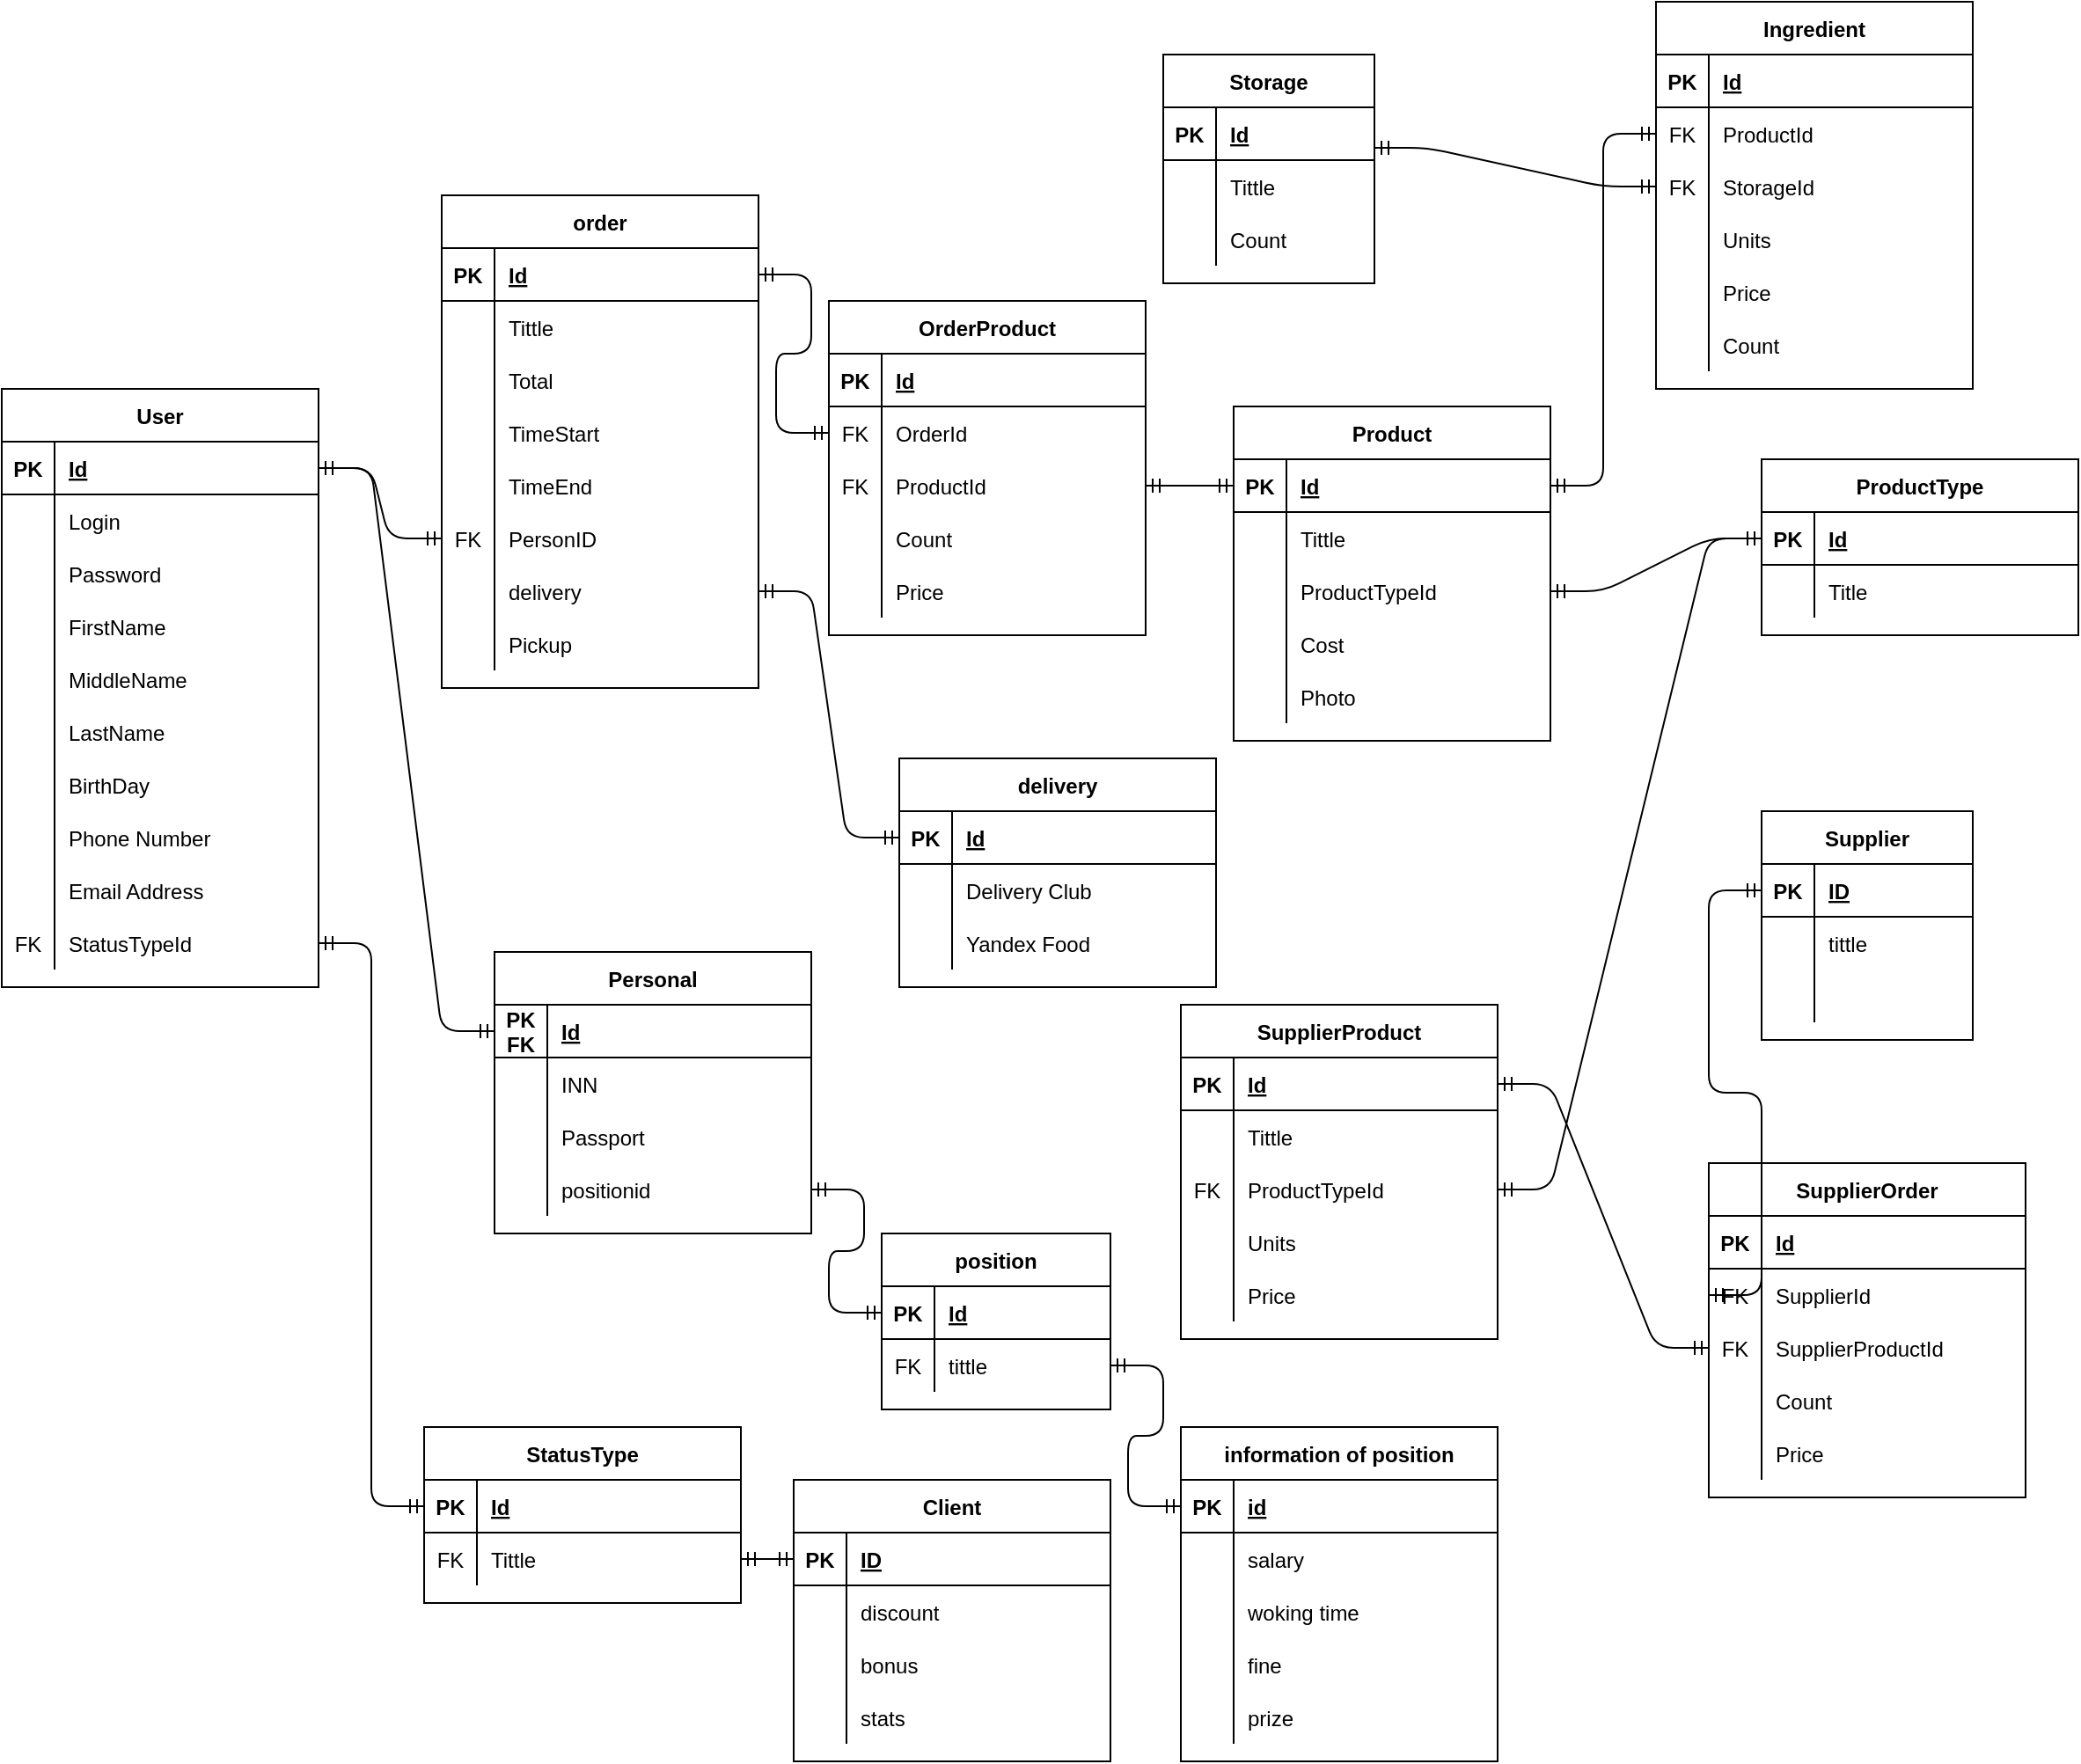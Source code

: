 <mxfile version="14.6.5" type="device"><diagram name="Page-1" id="c4acf3e9-155e-7222-9cf6-157b1a14988f"><mxGraphModel dx="1662" dy="1894" grid="1" gridSize="10" guides="1" tooltips="1" connect="1" arrows="1" fold="1" page="1" pageScale="1" pageWidth="850" pageHeight="1100" background="#ffffff" math="0" shadow="0"><root><mxCell id="0"/><mxCell id="1" parent="0"/><mxCell id="JwwQwf5gm9ooaEHjaJT9-83" value="Storage" style="shape=table;startSize=30;container=1;collapsible=1;childLayout=tableLayout;fixedRows=1;rowLines=0;fontStyle=1;align=center;resizeLast=1;" parent="1" vertex="1"><mxGeometry x="680" y="-190" width="120" height="130" as="geometry"/></mxCell><mxCell id="JwwQwf5gm9ooaEHjaJT9-84" value="" style="shape=partialRectangle;collapsible=0;dropTarget=0;pointerEvents=0;fillColor=none;top=0;left=0;bottom=1;right=0;points=[[0,0.5],[1,0.5]];portConstraint=eastwest;" parent="JwwQwf5gm9ooaEHjaJT9-83" vertex="1"><mxGeometry y="30" width="120" height="30" as="geometry"/></mxCell><mxCell id="JwwQwf5gm9ooaEHjaJT9-85" value="PK" style="shape=partialRectangle;connectable=0;fillColor=none;top=0;left=0;bottom=0;right=0;fontStyle=1;overflow=hidden;" parent="JwwQwf5gm9ooaEHjaJT9-84" vertex="1"><mxGeometry width="30" height="30" as="geometry"/></mxCell><mxCell id="JwwQwf5gm9ooaEHjaJT9-86" value="Id" style="shape=partialRectangle;connectable=0;fillColor=none;top=0;left=0;bottom=0;right=0;align=left;spacingLeft=6;fontStyle=5;overflow=hidden;" parent="JwwQwf5gm9ooaEHjaJT9-84" vertex="1"><mxGeometry x="30" width="90" height="30" as="geometry"/></mxCell><mxCell id="JwwQwf5gm9ooaEHjaJT9-87" value="" style="shape=partialRectangle;collapsible=0;dropTarget=0;pointerEvents=0;fillColor=none;top=0;left=0;bottom=0;right=0;points=[[0,0.5],[1,0.5]];portConstraint=eastwest;" parent="JwwQwf5gm9ooaEHjaJT9-83" vertex="1"><mxGeometry y="60" width="120" height="30" as="geometry"/></mxCell><mxCell id="JwwQwf5gm9ooaEHjaJT9-88" value="" style="shape=partialRectangle;connectable=0;fillColor=none;top=0;left=0;bottom=0;right=0;editable=1;overflow=hidden;" parent="JwwQwf5gm9ooaEHjaJT9-87" vertex="1"><mxGeometry width="30" height="30" as="geometry"/></mxCell><mxCell id="JwwQwf5gm9ooaEHjaJT9-89" value="Tittle" style="shape=partialRectangle;connectable=0;fillColor=none;top=0;left=0;bottom=0;right=0;align=left;spacingLeft=6;overflow=hidden;" parent="JwwQwf5gm9ooaEHjaJT9-87" vertex="1"><mxGeometry x="30" width="90" height="30" as="geometry"/></mxCell><mxCell id="JwwQwf5gm9ooaEHjaJT9-93" value="" style="shape=partialRectangle;collapsible=0;dropTarget=0;pointerEvents=0;fillColor=none;top=0;left=0;bottom=0;right=0;points=[[0,0.5],[1,0.5]];portConstraint=eastwest;" parent="JwwQwf5gm9ooaEHjaJT9-83" vertex="1"><mxGeometry y="90" width="120" height="30" as="geometry"/></mxCell><mxCell id="JwwQwf5gm9ooaEHjaJT9-94" value="" style="shape=partialRectangle;connectable=0;fillColor=none;top=0;left=0;bottom=0;right=0;editable=1;overflow=hidden;" parent="JwwQwf5gm9ooaEHjaJT9-93" vertex="1"><mxGeometry width="30" height="30" as="geometry"/></mxCell><mxCell id="JwwQwf5gm9ooaEHjaJT9-95" value="Count" style="shape=partialRectangle;connectable=0;fillColor=none;top=0;left=0;bottom=0;right=0;align=left;spacingLeft=6;overflow=hidden;" parent="JwwQwf5gm9ooaEHjaJT9-93" vertex="1"><mxGeometry x="30" width="90" height="30" as="geometry"/></mxCell><mxCell id="JwwQwf5gm9ooaEHjaJT9-96" value="Product" style="shape=table;startSize=30;container=1;collapsible=1;childLayout=tableLayout;fixedRows=1;rowLines=0;fontStyle=1;align=center;resizeLast=1;" parent="1" vertex="1"><mxGeometry x="720" y="10" width="180" height="190" as="geometry"/></mxCell><mxCell id="JwwQwf5gm9ooaEHjaJT9-97" value="" style="shape=partialRectangle;collapsible=0;dropTarget=0;pointerEvents=0;fillColor=none;top=0;left=0;bottom=1;right=0;points=[[0,0.5],[1,0.5]];portConstraint=eastwest;" parent="JwwQwf5gm9ooaEHjaJT9-96" vertex="1"><mxGeometry y="30" width="180" height="30" as="geometry"/></mxCell><mxCell id="JwwQwf5gm9ooaEHjaJT9-98" value="PK" style="shape=partialRectangle;connectable=0;fillColor=none;top=0;left=0;bottom=0;right=0;fontStyle=1;overflow=hidden;" parent="JwwQwf5gm9ooaEHjaJT9-97" vertex="1"><mxGeometry width="30" height="30" as="geometry"/></mxCell><mxCell id="JwwQwf5gm9ooaEHjaJT9-99" value="Id" style="shape=partialRectangle;connectable=0;fillColor=none;top=0;left=0;bottom=0;right=0;align=left;spacingLeft=6;fontStyle=5;overflow=hidden;" parent="JwwQwf5gm9ooaEHjaJT9-97" vertex="1"><mxGeometry x="30" width="150" height="30" as="geometry"/></mxCell><mxCell id="JwwQwf5gm9ooaEHjaJT9-100" value="" style="shape=partialRectangle;collapsible=0;dropTarget=0;pointerEvents=0;fillColor=none;top=0;left=0;bottom=0;right=0;points=[[0,0.5],[1,0.5]];portConstraint=eastwest;" parent="JwwQwf5gm9ooaEHjaJT9-96" vertex="1"><mxGeometry y="60" width="180" height="30" as="geometry"/></mxCell><mxCell id="JwwQwf5gm9ooaEHjaJT9-101" value="" style="shape=partialRectangle;connectable=0;fillColor=none;top=0;left=0;bottom=0;right=0;editable=1;overflow=hidden;" parent="JwwQwf5gm9ooaEHjaJT9-100" vertex="1"><mxGeometry width="30" height="30" as="geometry"/></mxCell><mxCell id="JwwQwf5gm9ooaEHjaJT9-102" value="Tittle" style="shape=partialRectangle;connectable=0;fillColor=none;top=0;left=0;bottom=0;right=0;align=left;spacingLeft=6;overflow=hidden;" parent="JwwQwf5gm9ooaEHjaJT9-100" vertex="1"><mxGeometry x="30" width="150" height="30" as="geometry"/></mxCell><mxCell id="JwwQwf5gm9ooaEHjaJT9-103" value="" style="shape=partialRectangle;collapsible=0;dropTarget=0;pointerEvents=0;fillColor=none;top=0;left=0;bottom=0;right=0;points=[[0,0.5],[1,0.5]];portConstraint=eastwest;" parent="JwwQwf5gm9ooaEHjaJT9-96" vertex="1"><mxGeometry y="90" width="180" height="30" as="geometry"/></mxCell><mxCell id="JwwQwf5gm9ooaEHjaJT9-104" value="" style="shape=partialRectangle;connectable=0;fillColor=none;top=0;left=0;bottom=0;right=0;editable=1;overflow=hidden;" parent="JwwQwf5gm9ooaEHjaJT9-103" vertex="1"><mxGeometry width="30" height="30" as="geometry"/></mxCell><mxCell id="JwwQwf5gm9ooaEHjaJT9-105" value="ProductTypeId" style="shape=partialRectangle;connectable=0;fillColor=none;top=0;left=0;bottom=0;right=0;align=left;spacingLeft=6;overflow=hidden;" parent="JwwQwf5gm9ooaEHjaJT9-103" vertex="1"><mxGeometry x="30" width="150" height="30" as="geometry"/></mxCell><mxCell id="JwwQwf5gm9ooaEHjaJT9-106" value="" style="shape=partialRectangle;collapsible=0;dropTarget=0;pointerEvents=0;fillColor=none;top=0;left=0;bottom=0;right=0;points=[[0,0.5],[1,0.5]];portConstraint=eastwest;" parent="JwwQwf5gm9ooaEHjaJT9-96" vertex="1"><mxGeometry y="120" width="180" height="30" as="geometry"/></mxCell><mxCell id="JwwQwf5gm9ooaEHjaJT9-107" value="" style="shape=partialRectangle;connectable=0;fillColor=none;top=0;left=0;bottom=0;right=0;editable=1;overflow=hidden;" parent="JwwQwf5gm9ooaEHjaJT9-106" vertex="1"><mxGeometry width="30" height="30" as="geometry"/></mxCell><mxCell id="JwwQwf5gm9ooaEHjaJT9-108" value="Cost" style="shape=partialRectangle;connectable=0;fillColor=none;top=0;left=0;bottom=0;right=0;align=left;spacingLeft=6;overflow=hidden;" parent="JwwQwf5gm9ooaEHjaJT9-106" vertex="1"><mxGeometry x="30" width="150" height="30" as="geometry"/></mxCell><mxCell id="JwwQwf5gm9ooaEHjaJT9-535" value="" style="shape=partialRectangle;collapsible=0;dropTarget=0;pointerEvents=0;fillColor=none;top=0;left=0;bottom=0;right=0;points=[[0,0.5],[1,0.5]];portConstraint=eastwest;" parent="JwwQwf5gm9ooaEHjaJT9-96" vertex="1"><mxGeometry y="150" width="180" height="30" as="geometry"/></mxCell><mxCell id="JwwQwf5gm9ooaEHjaJT9-536" value="" style="shape=partialRectangle;connectable=0;fillColor=none;top=0;left=0;bottom=0;right=0;editable=1;overflow=hidden;" parent="JwwQwf5gm9ooaEHjaJT9-535" vertex="1"><mxGeometry width="30" height="30" as="geometry"/></mxCell><mxCell id="JwwQwf5gm9ooaEHjaJT9-537" value="Photo" style="shape=partialRectangle;connectable=0;fillColor=none;top=0;left=0;bottom=0;right=0;align=left;spacingLeft=6;overflow=hidden;" parent="JwwQwf5gm9ooaEHjaJT9-535" vertex="1"><mxGeometry x="30" width="150" height="30" as="geometry"/></mxCell><mxCell id="JwwQwf5gm9ooaEHjaJT9-137" value="order" style="shape=table;startSize=30;container=1;collapsible=1;childLayout=tableLayout;fixedRows=1;rowLines=0;fontStyle=1;align=center;resizeLast=1;" parent="1" vertex="1"><mxGeometry x="270" y="-110" width="180" height="280" as="geometry"/></mxCell><mxCell id="JwwQwf5gm9ooaEHjaJT9-138" value="" style="shape=partialRectangle;collapsible=0;dropTarget=0;pointerEvents=0;fillColor=none;top=0;left=0;bottom=1;right=0;points=[[0,0.5],[1,0.5]];portConstraint=eastwest;" parent="JwwQwf5gm9ooaEHjaJT9-137" vertex="1"><mxGeometry y="30" width="180" height="30" as="geometry"/></mxCell><mxCell id="JwwQwf5gm9ooaEHjaJT9-139" value="PK" style="shape=partialRectangle;connectable=0;fillColor=none;top=0;left=0;bottom=0;right=0;fontStyle=1;overflow=hidden;" parent="JwwQwf5gm9ooaEHjaJT9-138" vertex="1"><mxGeometry width="30" height="30" as="geometry"/></mxCell><mxCell id="JwwQwf5gm9ooaEHjaJT9-140" value="Id" style="shape=partialRectangle;connectable=0;fillColor=none;top=0;left=0;bottom=0;right=0;align=left;spacingLeft=6;fontStyle=5;overflow=hidden;" parent="JwwQwf5gm9ooaEHjaJT9-138" vertex="1"><mxGeometry x="30" width="150" height="30" as="geometry"/></mxCell><mxCell id="JwwQwf5gm9ooaEHjaJT9-141" value="" style="shape=partialRectangle;collapsible=0;dropTarget=0;pointerEvents=0;fillColor=none;top=0;left=0;bottom=0;right=0;points=[[0,0.5],[1,0.5]];portConstraint=eastwest;" parent="JwwQwf5gm9ooaEHjaJT9-137" vertex="1"><mxGeometry y="60" width="180" height="30" as="geometry"/></mxCell><mxCell id="JwwQwf5gm9ooaEHjaJT9-142" value="" style="shape=partialRectangle;connectable=0;fillColor=none;top=0;left=0;bottom=0;right=0;editable=1;overflow=hidden;" parent="JwwQwf5gm9ooaEHjaJT9-141" vertex="1"><mxGeometry width="30" height="30" as="geometry"/></mxCell><mxCell id="JwwQwf5gm9ooaEHjaJT9-143" value="Tittle" style="shape=partialRectangle;connectable=0;fillColor=none;top=0;left=0;bottom=0;right=0;align=left;spacingLeft=6;overflow=hidden;" parent="JwwQwf5gm9ooaEHjaJT9-141" vertex="1"><mxGeometry x="30" width="150" height="30" as="geometry"/></mxCell><mxCell id="JwwQwf5gm9ooaEHjaJT9-265" value="" style="shape=partialRectangle;collapsible=0;dropTarget=0;pointerEvents=0;fillColor=none;top=0;left=0;bottom=0;right=0;points=[[0,0.5],[1,0.5]];portConstraint=eastwest;" parent="JwwQwf5gm9ooaEHjaJT9-137" vertex="1"><mxGeometry y="90" width="180" height="30" as="geometry"/></mxCell><mxCell id="JwwQwf5gm9ooaEHjaJT9-266" value="" style="shape=partialRectangle;connectable=0;fillColor=none;top=0;left=0;bottom=0;right=0;editable=1;overflow=hidden;" parent="JwwQwf5gm9ooaEHjaJT9-265" vertex="1"><mxGeometry width="30" height="30" as="geometry"/></mxCell><mxCell id="JwwQwf5gm9ooaEHjaJT9-267" value="Total" style="shape=partialRectangle;connectable=0;fillColor=none;top=0;left=0;bottom=0;right=0;align=left;spacingLeft=6;overflow=hidden;" parent="JwwQwf5gm9ooaEHjaJT9-265" vertex="1"><mxGeometry x="30" width="150" height="30" as="geometry"/></mxCell><mxCell id="JwwQwf5gm9ooaEHjaJT9-274" value="" style="shape=partialRectangle;collapsible=0;dropTarget=0;pointerEvents=0;fillColor=none;top=0;left=0;bottom=0;right=0;points=[[0,0.5],[1,0.5]];portConstraint=eastwest;" parent="JwwQwf5gm9ooaEHjaJT9-137" vertex="1"><mxGeometry y="120" width="180" height="30" as="geometry"/></mxCell><mxCell id="JwwQwf5gm9ooaEHjaJT9-275" value="" style="shape=partialRectangle;connectable=0;fillColor=none;top=0;left=0;bottom=0;right=0;editable=1;overflow=hidden;" parent="JwwQwf5gm9ooaEHjaJT9-274" vertex="1"><mxGeometry width="30" height="30" as="geometry"/></mxCell><mxCell id="JwwQwf5gm9ooaEHjaJT9-276" value="TimeStart" style="shape=partialRectangle;connectable=0;fillColor=none;top=0;left=0;bottom=0;right=0;align=left;spacingLeft=6;overflow=hidden;" parent="JwwQwf5gm9ooaEHjaJT9-274" vertex="1"><mxGeometry x="30" width="150" height="30" as="geometry"/></mxCell><mxCell id="JwwQwf5gm9ooaEHjaJT9-277" value="" style="shape=partialRectangle;collapsible=0;dropTarget=0;pointerEvents=0;fillColor=none;top=0;left=0;bottom=0;right=0;points=[[0,0.5],[1,0.5]];portConstraint=eastwest;" parent="JwwQwf5gm9ooaEHjaJT9-137" vertex="1"><mxGeometry y="150" width="180" height="30" as="geometry"/></mxCell><mxCell id="JwwQwf5gm9ooaEHjaJT9-278" value="" style="shape=partialRectangle;connectable=0;fillColor=none;top=0;left=0;bottom=0;right=0;editable=1;overflow=hidden;" parent="JwwQwf5gm9ooaEHjaJT9-277" vertex="1"><mxGeometry width="30" height="30" as="geometry"/></mxCell><mxCell id="JwwQwf5gm9ooaEHjaJT9-279" value="TimeEnd" style="shape=partialRectangle;connectable=0;fillColor=none;top=0;left=0;bottom=0;right=0;align=left;spacingLeft=6;overflow=hidden;" parent="JwwQwf5gm9ooaEHjaJT9-277" vertex="1"><mxGeometry x="30" width="150" height="30" as="geometry"/></mxCell><mxCell id="JwwQwf5gm9ooaEHjaJT9-283" value="" style="shape=partialRectangle;collapsible=0;dropTarget=0;pointerEvents=0;fillColor=none;top=0;left=0;bottom=0;right=0;points=[[0,0.5],[1,0.5]];portConstraint=eastwest;" parent="JwwQwf5gm9ooaEHjaJT9-137" vertex="1"><mxGeometry y="180" width="180" height="30" as="geometry"/></mxCell><mxCell id="JwwQwf5gm9ooaEHjaJT9-284" value="FK" style="shape=partialRectangle;connectable=0;fillColor=none;top=0;left=0;bottom=0;right=0;editable=1;overflow=hidden;" parent="JwwQwf5gm9ooaEHjaJT9-283" vertex="1"><mxGeometry width="30" height="30" as="geometry"/></mxCell><mxCell id="JwwQwf5gm9ooaEHjaJT9-285" value="PersonID" style="shape=partialRectangle;connectable=0;fillColor=none;top=0;left=0;bottom=0;right=0;align=left;spacingLeft=6;overflow=hidden;" parent="JwwQwf5gm9ooaEHjaJT9-283" vertex="1"><mxGeometry x="30" width="150" height="30" as="geometry"/></mxCell><mxCell id="JwwQwf5gm9ooaEHjaJT9-433" value="" style="shape=partialRectangle;collapsible=0;dropTarget=0;pointerEvents=0;fillColor=none;top=0;left=0;bottom=0;right=0;points=[[0,0.5],[1,0.5]];portConstraint=eastwest;" parent="JwwQwf5gm9ooaEHjaJT9-137" vertex="1"><mxGeometry y="210" width="180" height="30" as="geometry"/></mxCell><mxCell id="JwwQwf5gm9ooaEHjaJT9-434" value="" style="shape=partialRectangle;connectable=0;fillColor=none;top=0;left=0;bottom=0;right=0;editable=1;overflow=hidden;" parent="JwwQwf5gm9ooaEHjaJT9-433" vertex="1"><mxGeometry width="30" height="30" as="geometry"/></mxCell><mxCell id="JwwQwf5gm9ooaEHjaJT9-435" value="delivery" style="shape=partialRectangle;connectable=0;fillColor=none;top=0;left=0;bottom=0;right=0;align=left;spacingLeft=6;overflow=hidden;" parent="JwwQwf5gm9ooaEHjaJT9-433" vertex="1"><mxGeometry x="30" width="150" height="30" as="geometry"/></mxCell><mxCell id="JwwQwf5gm9ooaEHjaJT9-436" value="" style="shape=partialRectangle;collapsible=0;dropTarget=0;pointerEvents=0;fillColor=none;top=0;left=0;bottom=0;right=0;points=[[0,0.5],[1,0.5]];portConstraint=eastwest;" parent="JwwQwf5gm9ooaEHjaJT9-137" vertex="1"><mxGeometry y="240" width="180" height="30" as="geometry"/></mxCell><mxCell id="JwwQwf5gm9ooaEHjaJT9-437" value="" style="shape=partialRectangle;connectable=0;fillColor=none;top=0;left=0;bottom=0;right=0;editable=1;overflow=hidden;" parent="JwwQwf5gm9ooaEHjaJT9-436" vertex="1"><mxGeometry width="30" height="30" as="geometry"/></mxCell><mxCell id="JwwQwf5gm9ooaEHjaJT9-438" value="Pickup" style="shape=partialRectangle;connectable=0;fillColor=none;top=0;left=0;bottom=0;right=0;align=left;spacingLeft=6;overflow=hidden;" parent="JwwQwf5gm9ooaEHjaJT9-436" vertex="1"><mxGeometry x="30" width="150" height="30" as="geometry"/></mxCell><mxCell id="JwwQwf5gm9ooaEHjaJT9-150" value="User" style="shape=table;startSize=30;container=1;collapsible=1;childLayout=tableLayout;fixedRows=1;rowLines=0;fontStyle=1;align=center;resizeLast=1;" parent="1" vertex="1"><mxGeometry x="20" width="180" height="340" as="geometry"/></mxCell><mxCell id="JwwQwf5gm9ooaEHjaJT9-151" value="" style="shape=partialRectangle;collapsible=0;dropTarget=0;pointerEvents=0;fillColor=none;top=0;left=0;bottom=1;right=0;points=[[0,0.5],[1,0.5]];portConstraint=eastwest;" parent="JwwQwf5gm9ooaEHjaJT9-150" vertex="1"><mxGeometry y="30" width="180" height="30" as="geometry"/></mxCell><mxCell id="JwwQwf5gm9ooaEHjaJT9-152" value="PK" style="shape=partialRectangle;connectable=0;fillColor=none;top=0;left=0;bottom=0;right=0;fontStyle=1;overflow=hidden;" parent="JwwQwf5gm9ooaEHjaJT9-151" vertex="1"><mxGeometry width="30" height="30" as="geometry"/></mxCell><mxCell id="JwwQwf5gm9ooaEHjaJT9-153" value="Id" style="shape=partialRectangle;connectable=0;fillColor=none;top=0;left=0;bottom=0;right=0;align=left;spacingLeft=6;fontStyle=5;overflow=hidden;" parent="JwwQwf5gm9ooaEHjaJT9-151" vertex="1"><mxGeometry x="30" width="150" height="30" as="geometry"/></mxCell><mxCell id="JwwQwf5gm9ooaEHjaJT9-154" value="" style="shape=partialRectangle;collapsible=0;dropTarget=0;pointerEvents=0;fillColor=none;top=0;left=0;bottom=0;right=0;points=[[0,0.5],[1,0.5]];portConstraint=eastwest;" parent="JwwQwf5gm9ooaEHjaJT9-150" vertex="1"><mxGeometry y="60" width="180" height="30" as="geometry"/></mxCell><mxCell id="JwwQwf5gm9ooaEHjaJT9-155" value="" style="shape=partialRectangle;connectable=0;fillColor=none;top=0;left=0;bottom=0;right=0;editable=1;overflow=hidden;" parent="JwwQwf5gm9ooaEHjaJT9-154" vertex="1"><mxGeometry width="30" height="30" as="geometry"/></mxCell><mxCell id="JwwQwf5gm9ooaEHjaJT9-156" value="Login" style="shape=partialRectangle;connectable=0;fillColor=none;top=0;left=0;bottom=0;right=0;align=left;spacingLeft=6;overflow=hidden;" parent="JwwQwf5gm9ooaEHjaJT9-154" vertex="1"><mxGeometry x="30" width="150" height="30" as="geometry"/></mxCell><mxCell id="JwwQwf5gm9ooaEHjaJT9-157" value="" style="shape=partialRectangle;collapsible=0;dropTarget=0;pointerEvents=0;fillColor=none;top=0;left=0;bottom=0;right=0;points=[[0,0.5],[1,0.5]];portConstraint=eastwest;" parent="JwwQwf5gm9ooaEHjaJT9-150" vertex="1"><mxGeometry y="90" width="180" height="30" as="geometry"/></mxCell><mxCell id="JwwQwf5gm9ooaEHjaJT9-158" value="" style="shape=partialRectangle;connectable=0;fillColor=none;top=0;left=0;bottom=0;right=0;editable=1;overflow=hidden;" parent="JwwQwf5gm9ooaEHjaJT9-157" vertex="1"><mxGeometry width="30" height="30" as="geometry"/></mxCell><mxCell id="JwwQwf5gm9ooaEHjaJT9-159" value="Password" style="shape=partialRectangle;connectable=0;fillColor=none;top=0;left=0;bottom=0;right=0;align=left;spacingLeft=6;overflow=hidden;" parent="JwwQwf5gm9ooaEHjaJT9-157" vertex="1"><mxGeometry x="30" width="150" height="30" as="geometry"/></mxCell><mxCell id="JwwQwf5gm9ooaEHjaJT9-160" value="" style="shape=partialRectangle;collapsible=0;dropTarget=0;pointerEvents=0;fillColor=none;top=0;left=0;bottom=0;right=0;points=[[0,0.5],[1,0.5]];portConstraint=eastwest;" parent="JwwQwf5gm9ooaEHjaJT9-150" vertex="1"><mxGeometry y="120" width="180" height="30" as="geometry"/></mxCell><mxCell id="JwwQwf5gm9ooaEHjaJT9-161" value="" style="shape=partialRectangle;connectable=0;fillColor=none;top=0;left=0;bottom=0;right=0;editable=1;overflow=hidden;" parent="JwwQwf5gm9ooaEHjaJT9-160" vertex="1"><mxGeometry width="30" height="30" as="geometry"/></mxCell><mxCell id="JwwQwf5gm9ooaEHjaJT9-162" value="FirstName" style="shape=partialRectangle;connectable=0;fillColor=none;top=0;left=0;bottom=0;right=0;align=left;spacingLeft=6;overflow=hidden;" parent="JwwQwf5gm9ooaEHjaJT9-160" vertex="1"><mxGeometry x="30" width="150" height="30" as="geometry"/></mxCell><mxCell id="JwwQwf5gm9ooaEHjaJT9-410" value="" style="shape=partialRectangle;collapsible=0;dropTarget=0;pointerEvents=0;fillColor=none;top=0;left=0;bottom=0;right=0;points=[[0,0.5],[1,0.5]];portConstraint=eastwest;" parent="JwwQwf5gm9ooaEHjaJT9-150" vertex="1"><mxGeometry y="150" width="180" height="30" as="geometry"/></mxCell><mxCell id="JwwQwf5gm9ooaEHjaJT9-411" value="" style="shape=partialRectangle;connectable=0;fillColor=none;top=0;left=0;bottom=0;right=0;editable=1;overflow=hidden;" parent="JwwQwf5gm9ooaEHjaJT9-410" vertex="1"><mxGeometry width="30" height="30" as="geometry"/></mxCell><mxCell id="JwwQwf5gm9ooaEHjaJT9-412" value="MiddleName" style="shape=partialRectangle;connectable=0;fillColor=none;top=0;left=0;bottom=0;right=0;align=left;spacingLeft=6;overflow=hidden;" parent="JwwQwf5gm9ooaEHjaJT9-410" vertex="1"><mxGeometry x="30" width="150" height="30" as="geometry"/></mxCell><mxCell id="JwwQwf5gm9ooaEHjaJT9-413" value="" style="shape=partialRectangle;collapsible=0;dropTarget=0;pointerEvents=0;fillColor=none;top=0;left=0;bottom=0;right=0;points=[[0,0.5],[1,0.5]];portConstraint=eastwest;" parent="JwwQwf5gm9ooaEHjaJT9-150" vertex="1"><mxGeometry y="180" width="180" height="30" as="geometry"/></mxCell><mxCell id="JwwQwf5gm9ooaEHjaJT9-414" value="" style="shape=partialRectangle;connectable=0;fillColor=none;top=0;left=0;bottom=0;right=0;editable=1;overflow=hidden;" parent="JwwQwf5gm9ooaEHjaJT9-413" vertex="1"><mxGeometry width="30" height="30" as="geometry"/></mxCell><mxCell id="JwwQwf5gm9ooaEHjaJT9-415" value="LastName" style="shape=partialRectangle;connectable=0;fillColor=none;top=0;left=0;bottom=0;right=0;align=left;spacingLeft=6;overflow=hidden;" parent="JwwQwf5gm9ooaEHjaJT9-413" vertex="1"><mxGeometry x="30" width="150" height="30" as="geometry"/></mxCell><mxCell id="JwwQwf5gm9ooaEHjaJT9-163" value="" style="shape=partialRectangle;collapsible=0;dropTarget=0;pointerEvents=0;fillColor=none;top=0;left=0;bottom=0;right=0;points=[[0,0.5],[1,0.5]];portConstraint=eastwest;" parent="JwwQwf5gm9ooaEHjaJT9-150" vertex="1"><mxGeometry y="210" width="180" height="30" as="geometry"/></mxCell><mxCell id="JwwQwf5gm9ooaEHjaJT9-164" value="" style="shape=partialRectangle;connectable=0;fillColor=none;top=0;left=0;bottom=0;right=0;editable=1;overflow=hidden;" parent="JwwQwf5gm9ooaEHjaJT9-163" vertex="1"><mxGeometry width="30" height="30" as="geometry"/></mxCell><mxCell id="JwwQwf5gm9ooaEHjaJT9-165" value="BirthDay" style="shape=partialRectangle;connectable=0;fillColor=none;top=0;left=0;bottom=0;right=0;align=left;spacingLeft=6;overflow=hidden;" parent="JwwQwf5gm9ooaEHjaJT9-163" vertex="1"><mxGeometry x="30" width="150" height="30" as="geometry"/></mxCell><mxCell id="JwwQwf5gm9ooaEHjaJT9-169" value="" style="shape=partialRectangle;collapsible=0;dropTarget=0;pointerEvents=0;fillColor=none;top=0;left=0;bottom=0;right=0;points=[[0,0.5],[1,0.5]];portConstraint=eastwest;" parent="JwwQwf5gm9ooaEHjaJT9-150" vertex="1"><mxGeometry y="240" width="180" height="30" as="geometry"/></mxCell><mxCell id="JwwQwf5gm9ooaEHjaJT9-170" value="" style="shape=partialRectangle;connectable=0;fillColor=none;top=0;left=0;bottom=0;right=0;editable=1;overflow=hidden;" parent="JwwQwf5gm9ooaEHjaJT9-169" vertex="1"><mxGeometry width="30" height="30" as="geometry"/></mxCell><mxCell id="JwwQwf5gm9ooaEHjaJT9-171" value="Phone Number" style="shape=partialRectangle;connectable=0;fillColor=none;top=0;left=0;bottom=0;right=0;align=left;spacingLeft=6;overflow=hidden;" parent="JwwQwf5gm9ooaEHjaJT9-169" vertex="1"><mxGeometry x="30" width="150" height="30" as="geometry"/></mxCell><mxCell id="JwwQwf5gm9ooaEHjaJT9-172" value="" style="shape=partialRectangle;collapsible=0;dropTarget=0;pointerEvents=0;fillColor=none;top=0;left=0;bottom=0;right=0;points=[[0,0.5],[1,0.5]];portConstraint=eastwest;" parent="JwwQwf5gm9ooaEHjaJT9-150" vertex="1"><mxGeometry y="270" width="180" height="30" as="geometry"/></mxCell><mxCell id="JwwQwf5gm9ooaEHjaJT9-173" value="" style="shape=partialRectangle;connectable=0;fillColor=none;top=0;left=0;bottom=0;right=0;editable=1;overflow=hidden;" parent="JwwQwf5gm9ooaEHjaJT9-172" vertex="1"><mxGeometry width="30" height="30" as="geometry"/></mxCell><mxCell id="JwwQwf5gm9ooaEHjaJT9-174" value="Email Address" style="shape=partialRectangle;connectable=0;fillColor=none;top=0;left=0;bottom=0;right=0;align=left;spacingLeft=6;overflow=hidden;" parent="JwwQwf5gm9ooaEHjaJT9-172" vertex="1"><mxGeometry x="30" width="150" height="30" as="geometry"/></mxCell><mxCell id="JwwQwf5gm9ooaEHjaJT9-247" value="" style="shape=partialRectangle;collapsible=0;dropTarget=0;pointerEvents=0;fillColor=none;top=0;left=0;bottom=0;right=0;points=[[0,0.5],[1,0.5]];portConstraint=eastwest;" parent="JwwQwf5gm9ooaEHjaJT9-150" vertex="1"><mxGeometry y="300" width="180" height="30" as="geometry"/></mxCell><mxCell id="JwwQwf5gm9ooaEHjaJT9-248" value="FK" style="shape=partialRectangle;connectable=0;fillColor=none;top=0;left=0;bottom=0;right=0;editable=1;overflow=hidden;" parent="JwwQwf5gm9ooaEHjaJT9-247" vertex="1"><mxGeometry width="30" height="30" as="geometry"/></mxCell><mxCell id="JwwQwf5gm9ooaEHjaJT9-249" value="StatusTypeId" style="shape=partialRectangle;connectable=0;fillColor=none;top=0;left=0;bottom=0;right=0;align=left;spacingLeft=6;overflow=hidden;" parent="JwwQwf5gm9ooaEHjaJT9-247" vertex="1"><mxGeometry x="30" width="150" height="30" as="geometry"/></mxCell><mxCell id="JwwQwf5gm9ooaEHjaJT9-251" value="StatusType" style="shape=table;startSize=30;container=1;collapsible=1;childLayout=tableLayout;fixedRows=1;rowLines=0;fontStyle=1;align=center;resizeLast=1;" parent="1" vertex="1"><mxGeometry x="260" y="590" width="180" height="100" as="geometry"/></mxCell><mxCell id="JwwQwf5gm9ooaEHjaJT9-252" value="" style="shape=partialRectangle;collapsible=0;dropTarget=0;pointerEvents=0;fillColor=none;top=0;left=0;bottom=1;right=0;points=[[0,0.5],[1,0.5]];portConstraint=eastwest;" parent="JwwQwf5gm9ooaEHjaJT9-251" vertex="1"><mxGeometry y="30" width="180" height="30" as="geometry"/></mxCell><mxCell id="JwwQwf5gm9ooaEHjaJT9-253" value="PK" style="shape=partialRectangle;connectable=0;fillColor=none;top=0;left=0;bottom=0;right=0;fontStyle=1;overflow=hidden;" parent="JwwQwf5gm9ooaEHjaJT9-252" vertex="1"><mxGeometry width="30" height="30" as="geometry"/></mxCell><mxCell id="JwwQwf5gm9ooaEHjaJT9-254" value="Id" style="shape=partialRectangle;connectable=0;fillColor=none;top=0;left=0;bottom=0;right=0;align=left;spacingLeft=6;fontStyle=5;overflow=hidden;" parent="JwwQwf5gm9ooaEHjaJT9-252" vertex="1"><mxGeometry x="30" width="150" height="30" as="geometry"/></mxCell><mxCell id="JwwQwf5gm9ooaEHjaJT9-255" value="" style="shape=partialRectangle;collapsible=0;dropTarget=0;pointerEvents=0;fillColor=none;top=0;left=0;bottom=0;right=0;points=[[0,0.5],[1,0.5]];portConstraint=eastwest;" parent="JwwQwf5gm9ooaEHjaJT9-251" vertex="1"><mxGeometry y="60" width="180" height="30" as="geometry"/></mxCell><mxCell id="JwwQwf5gm9ooaEHjaJT9-256" value="FK" style="shape=partialRectangle;connectable=0;fillColor=none;top=0;left=0;bottom=0;right=0;editable=1;overflow=hidden;" parent="JwwQwf5gm9ooaEHjaJT9-255" vertex="1"><mxGeometry width="30" height="30" as="geometry"/></mxCell><mxCell id="JwwQwf5gm9ooaEHjaJT9-257" value="Tittle" style="shape=partialRectangle;connectable=0;fillColor=none;top=0;left=0;bottom=0;right=0;align=left;spacingLeft=6;overflow=hidden;" parent="JwwQwf5gm9ooaEHjaJT9-255" vertex="1"><mxGeometry x="30" width="150" height="30" as="geometry"/></mxCell><mxCell id="JwwQwf5gm9ooaEHjaJT9-264" value="" style="edgeStyle=entityRelationEdgeStyle;fontSize=12;html=1;endArrow=ERmandOne;startArrow=ERmandOne;exitX=1;exitY=0.5;exitDx=0;exitDy=0;entryX=0;entryY=0.5;entryDx=0;entryDy=0;" parent="1" source="JwwQwf5gm9ooaEHjaJT9-247" target="JwwQwf5gm9ooaEHjaJT9-252" edge="1"><mxGeometry width="100" height="100" relative="1" as="geometry"><mxPoint x="370" y="470" as="sourcePoint"/><mxPoint x="470" y="370" as="targetPoint"/></mxGeometry></mxCell><mxCell id="JwwQwf5gm9ooaEHjaJT9-286" value="" style="edgeStyle=entityRelationEdgeStyle;fontSize=12;html=1;endArrow=ERmandOne;startArrow=ERmandOne;exitX=1;exitY=0.5;exitDx=0;exitDy=0;entryX=0;entryY=0.5;entryDx=0;entryDy=0;" parent="1" source="JwwQwf5gm9ooaEHjaJT9-151" target="JwwQwf5gm9ooaEHjaJT9-283" edge="1"><mxGeometry width="100" height="100" relative="1" as="geometry"><mxPoint x="370" y="470" as="sourcePoint"/><mxPoint x="470" y="370" as="targetPoint"/></mxGeometry></mxCell><mxCell id="JwwQwf5gm9ooaEHjaJT9-287" value="OrderProduct" style="shape=table;startSize=30;container=1;collapsible=1;childLayout=tableLayout;fixedRows=1;rowLines=0;fontStyle=1;align=center;resizeLast=1;" parent="1" vertex="1"><mxGeometry x="490" y="-50" width="180" height="190" as="geometry"/></mxCell><mxCell id="JwwQwf5gm9ooaEHjaJT9-288" value="" style="shape=partialRectangle;collapsible=0;dropTarget=0;pointerEvents=0;fillColor=none;top=0;left=0;bottom=1;right=0;points=[[0,0.5],[1,0.5]];portConstraint=eastwest;" parent="JwwQwf5gm9ooaEHjaJT9-287" vertex="1"><mxGeometry y="30" width="180" height="30" as="geometry"/></mxCell><mxCell id="JwwQwf5gm9ooaEHjaJT9-289" value="PK" style="shape=partialRectangle;connectable=0;fillColor=none;top=0;left=0;bottom=0;right=0;fontStyle=1;overflow=hidden;" parent="JwwQwf5gm9ooaEHjaJT9-288" vertex="1"><mxGeometry width="30" height="30" as="geometry"/></mxCell><mxCell id="JwwQwf5gm9ooaEHjaJT9-290" value="Id" style="shape=partialRectangle;connectable=0;fillColor=none;top=0;left=0;bottom=0;right=0;align=left;spacingLeft=6;fontStyle=5;overflow=hidden;" parent="JwwQwf5gm9ooaEHjaJT9-288" vertex="1"><mxGeometry x="30" width="150" height="30" as="geometry"/></mxCell><mxCell id="JwwQwf5gm9ooaEHjaJT9-291" value="" style="shape=partialRectangle;collapsible=0;dropTarget=0;pointerEvents=0;fillColor=none;top=0;left=0;bottom=0;right=0;points=[[0,0.5],[1,0.5]];portConstraint=eastwest;" parent="JwwQwf5gm9ooaEHjaJT9-287" vertex="1"><mxGeometry y="60" width="180" height="30" as="geometry"/></mxCell><mxCell id="JwwQwf5gm9ooaEHjaJT9-292" value="FK" style="shape=partialRectangle;connectable=0;fillColor=none;top=0;left=0;bottom=0;right=0;editable=1;overflow=hidden;" parent="JwwQwf5gm9ooaEHjaJT9-291" vertex="1"><mxGeometry width="30" height="30" as="geometry"/></mxCell><mxCell id="JwwQwf5gm9ooaEHjaJT9-293" value="OrderId" style="shape=partialRectangle;connectable=0;fillColor=none;top=0;left=0;bottom=0;right=0;align=left;spacingLeft=6;overflow=hidden;" parent="JwwQwf5gm9ooaEHjaJT9-291" vertex="1"><mxGeometry x="30" width="150" height="30" as="geometry"/></mxCell><mxCell id="JwwQwf5gm9ooaEHjaJT9-294" value="" style="shape=partialRectangle;collapsible=0;dropTarget=0;pointerEvents=0;fillColor=none;top=0;left=0;bottom=0;right=0;points=[[0,0.5],[1,0.5]];portConstraint=eastwest;" parent="JwwQwf5gm9ooaEHjaJT9-287" vertex="1"><mxGeometry y="90" width="180" height="30" as="geometry"/></mxCell><mxCell id="JwwQwf5gm9ooaEHjaJT9-295" value="FK" style="shape=partialRectangle;connectable=0;fillColor=none;top=0;left=0;bottom=0;right=0;editable=1;overflow=hidden;" parent="JwwQwf5gm9ooaEHjaJT9-294" vertex="1"><mxGeometry width="30" height="30" as="geometry"/></mxCell><mxCell id="JwwQwf5gm9ooaEHjaJT9-296" value="ProductId" style="shape=partialRectangle;connectable=0;fillColor=none;top=0;left=0;bottom=0;right=0;align=left;spacingLeft=6;overflow=hidden;" parent="JwwQwf5gm9ooaEHjaJT9-294" vertex="1"><mxGeometry x="30" width="150" height="30" as="geometry"/></mxCell><mxCell id="JwwQwf5gm9ooaEHjaJT9-297" value="" style="shape=partialRectangle;collapsible=0;dropTarget=0;pointerEvents=0;fillColor=none;top=0;left=0;bottom=0;right=0;points=[[0,0.5],[1,0.5]];portConstraint=eastwest;" parent="JwwQwf5gm9ooaEHjaJT9-287" vertex="1"><mxGeometry y="120" width="180" height="30" as="geometry"/></mxCell><mxCell id="JwwQwf5gm9ooaEHjaJT9-298" value="" style="shape=partialRectangle;connectable=0;fillColor=none;top=0;left=0;bottom=0;right=0;editable=1;overflow=hidden;" parent="JwwQwf5gm9ooaEHjaJT9-297" vertex="1"><mxGeometry width="30" height="30" as="geometry"/></mxCell><mxCell id="JwwQwf5gm9ooaEHjaJT9-299" value="Count" style="shape=partialRectangle;connectable=0;fillColor=none;top=0;left=0;bottom=0;right=0;align=left;spacingLeft=6;overflow=hidden;" parent="JwwQwf5gm9ooaEHjaJT9-297" vertex="1"><mxGeometry x="30" width="150" height="30" as="geometry"/></mxCell><mxCell id="JwwQwf5gm9ooaEHjaJT9-300" value="" style="shape=partialRectangle;collapsible=0;dropTarget=0;pointerEvents=0;fillColor=none;top=0;left=0;bottom=0;right=0;points=[[0,0.5],[1,0.5]];portConstraint=eastwest;" parent="JwwQwf5gm9ooaEHjaJT9-287" vertex="1"><mxGeometry y="150" width="180" height="30" as="geometry"/></mxCell><mxCell id="JwwQwf5gm9ooaEHjaJT9-301" value="" style="shape=partialRectangle;connectable=0;fillColor=none;top=0;left=0;bottom=0;right=0;editable=1;overflow=hidden;" parent="JwwQwf5gm9ooaEHjaJT9-300" vertex="1"><mxGeometry width="30" height="30" as="geometry"/></mxCell><mxCell id="JwwQwf5gm9ooaEHjaJT9-302" value="Price" style="shape=partialRectangle;connectable=0;fillColor=none;top=0;left=0;bottom=0;right=0;align=left;spacingLeft=6;overflow=hidden;" parent="JwwQwf5gm9ooaEHjaJT9-300" vertex="1"><mxGeometry x="30" width="150" height="30" as="geometry"/></mxCell><mxCell id="JwwQwf5gm9ooaEHjaJT9-303" value="ProductType" style="shape=table;startSize=30;container=1;collapsible=1;childLayout=tableLayout;fixedRows=1;rowLines=0;fontStyle=1;align=center;resizeLast=1;" parent="1" vertex="1"><mxGeometry x="1020" y="40" width="180" height="100" as="geometry"/></mxCell><mxCell id="JwwQwf5gm9ooaEHjaJT9-304" value="" style="shape=partialRectangle;collapsible=0;dropTarget=0;pointerEvents=0;fillColor=none;top=0;left=0;bottom=1;right=0;points=[[0,0.5],[1,0.5]];portConstraint=eastwest;" parent="JwwQwf5gm9ooaEHjaJT9-303" vertex="1"><mxGeometry y="30" width="180" height="30" as="geometry"/></mxCell><mxCell id="JwwQwf5gm9ooaEHjaJT9-305" value="PK" style="shape=partialRectangle;connectable=0;fillColor=none;top=0;left=0;bottom=0;right=0;fontStyle=1;overflow=hidden;" parent="JwwQwf5gm9ooaEHjaJT9-304" vertex="1"><mxGeometry width="30" height="30" as="geometry"/></mxCell><mxCell id="JwwQwf5gm9ooaEHjaJT9-306" value="Id" style="shape=partialRectangle;connectable=0;fillColor=none;top=0;left=0;bottom=0;right=0;align=left;spacingLeft=6;fontStyle=5;overflow=hidden;" parent="JwwQwf5gm9ooaEHjaJT9-304" vertex="1"><mxGeometry x="30" width="150" height="30" as="geometry"/></mxCell><mxCell id="JwwQwf5gm9ooaEHjaJT9-307" value="" style="shape=partialRectangle;collapsible=0;dropTarget=0;pointerEvents=0;fillColor=none;top=0;left=0;bottom=0;right=0;points=[[0,0.5],[1,0.5]];portConstraint=eastwest;" parent="JwwQwf5gm9ooaEHjaJT9-303" vertex="1"><mxGeometry y="60" width="180" height="30" as="geometry"/></mxCell><mxCell id="JwwQwf5gm9ooaEHjaJT9-308" value="" style="shape=partialRectangle;connectable=0;fillColor=none;top=0;left=0;bottom=0;right=0;editable=1;overflow=hidden;" parent="JwwQwf5gm9ooaEHjaJT9-307" vertex="1"><mxGeometry width="30" height="30" as="geometry"/></mxCell><mxCell id="JwwQwf5gm9ooaEHjaJT9-309" value="Title" style="shape=partialRectangle;connectable=0;fillColor=none;top=0;left=0;bottom=0;right=0;align=left;spacingLeft=6;overflow=hidden;" parent="JwwQwf5gm9ooaEHjaJT9-307" vertex="1"><mxGeometry x="30" width="150" height="30" as="geometry"/></mxCell><mxCell id="JwwQwf5gm9ooaEHjaJT9-316" value="" style="edgeStyle=entityRelationEdgeStyle;fontSize=12;html=1;endArrow=ERmandOne;startArrow=ERmandOne;exitX=1;exitY=0.5;exitDx=0;exitDy=0;entryX=0;entryY=0.5;entryDx=0;entryDy=0;" parent="1" source="JwwQwf5gm9ooaEHjaJT9-138" target="JwwQwf5gm9ooaEHjaJT9-291" edge="1"><mxGeometry width="100" height="100" relative="1" as="geometry"><mxPoint x="370" y="230" as="sourcePoint"/><mxPoint x="470" y="130" as="targetPoint"/></mxGeometry></mxCell><mxCell id="JwwQwf5gm9ooaEHjaJT9-317" value="" style="edgeStyle=entityRelationEdgeStyle;fontSize=12;html=1;endArrow=ERmandOne;startArrow=ERmandOne;exitX=1;exitY=0.5;exitDx=0;exitDy=0;entryX=0;entryY=0.5;entryDx=0;entryDy=0;" parent="1" source="JwwQwf5gm9ooaEHjaJT9-294" target="JwwQwf5gm9ooaEHjaJT9-97" edge="1"><mxGeometry width="100" height="100" relative="1" as="geometry"><mxPoint x="370" y="230" as="sourcePoint"/><mxPoint x="470" y="130" as="targetPoint"/></mxGeometry></mxCell><mxCell id="JwwQwf5gm9ooaEHjaJT9-318" value="" style="edgeStyle=entityRelationEdgeStyle;fontSize=12;html=1;endArrow=ERmandOne;startArrow=ERmandOne;exitX=1;exitY=0.5;exitDx=0;exitDy=0;" parent="1" source="JwwQwf5gm9ooaEHjaJT9-103" target="JwwQwf5gm9ooaEHjaJT9-304" edge="1"><mxGeometry width="100" height="100" relative="1" as="geometry"><mxPoint x="370" y="230" as="sourcePoint"/><mxPoint x="470" y="130" as="targetPoint"/></mxGeometry></mxCell><mxCell id="JwwQwf5gm9ooaEHjaJT9-397" value="Personal" style="shape=table;startSize=30;container=1;collapsible=1;childLayout=tableLayout;fixedRows=1;rowLines=0;fontStyle=1;align=center;resizeLast=1;" parent="1" vertex="1"><mxGeometry x="300" y="320" width="180" height="160" as="geometry"/></mxCell><mxCell id="JwwQwf5gm9ooaEHjaJT9-398" value="" style="shape=partialRectangle;collapsible=0;dropTarget=0;pointerEvents=0;fillColor=none;top=0;left=0;bottom=1;right=0;points=[[0,0.5],[1,0.5]];portConstraint=eastwest;" parent="JwwQwf5gm9ooaEHjaJT9-397" vertex="1"><mxGeometry y="30" width="180" height="30" as="geometry"/></mxCell><mxCell id="JwwQwf5gm9ooaEHjaJT9-399" value="PK&#10;FK&#10;" style="shape=partialRectangle;connectable=0;fillColor=none;top=0;left=0;bottom=0;right=0;fontStyle=1;overflow=hidden;" parent="JwwQwf5gm9ooaEHjaJT9-398" vertex="1"><mxGeometry width="30" height="30" as="geometry"/></mxCell><mxCell id="JwwQwf5gm9ooaEHjaJT9-400" value="Id" style="shape=partialRectangle;connectable=0;fillColor=none;top=0;left=0;bottom=0;right=0;align=left;spacingLeft=6;fontStyle=5;overflow=hidden;" parent="JwwQwf5gm9ooaEHjaJT9-398" vertex="1"><mxGeometry x="30" width="150" height="30" as="geometry"/></mxCell><mxCell id="JwwQwf5gm9ooaEHjaJT9-401" value="" style="shape=partialRectangle;collapsible=0;dropTarget=0;pointerEvents=0;fillColor=none;top=0;left=0;bottom=0;right=0;points=[[0,0.5],[1,0.5]];portConstraint=eastwest;" parent="JwwQwf5gm9ooaEHjaJT9-397" vertex="1"><mxGeometry y="60" width="180" height="30" as="geometry"/></mxCell><mxCell id="JwwQwf5gm9ooaEHjaJT9-402" value="" style="shape=partialRectangle;connectable=0;fillColor=none;top=0;left=0;bottom=0;right=0;editable=1;overflow=hidden;" parent="JwwQwf5gm9ooaEHjaJT9-401" vertex="1"><mxGeometry width="30" height="30" as="geometry"/></mxCell><mxCell id="JwwQwf5gm9ooaEHjaJT9-403" value="INN" style="shape=partialRectangle;connectable=0;fillColor=none;top=0;left=0;bottom=0;right=0;align=left;spacingLeft=6;overflow=hidden;" parent="JwwQwf5gm9ooaEHjaJT9-401" vertex="1"><mxGeometry x="30" width="150" height="30" as="geometry"/></mxCell><mxCell id="JwwQwf5gm9ooaEHjaJT9-404" value="" style="shape=partialRectangle;collapsible=0;dropTarget=0;pointerEvents=0;fillColor=none;top=0;left=0;bottom=0;right=0;points=[[0,0.5],[1,0.5]];portConstraint=eastwest;" parent="JwwQwf5gm9ooaEHjaJT9-397" vertex="1"><mxGeometry y="90" width="180" height="30" as="geometry"/></mxCell><mxCell id="JwwQwf5gm9ooaEHjaJT9-405" value="" style="shape=partialRectangle;connectable=0;fillColor=none;top=0;left=0;bottom=0;right=0;editable=1;overflow=hidden;" parent="JwwQwf5gm9ooaEHjaJT9-404" vertex="1"><mxGeometry width="30" height="30" as="geometry"/></mxCell><mxCell id="JwwQwf5gm9ooaEHjaJT9-406" value="Passport" style="shape=partialRectangle;connectable=0;fillColor=none;top=0;left=0;bottom=0;right=0;align=left;spacingLeft=6;overflow=hidden;" parent="JwwQwf5gm9ooaEHjaJT9-404" vertex="1"><mxGeometry x="30" width="150" height="30" as="geometry"/></mxCell><mxCell id="JwwQwf5gm9ooaEHjaJT9-539" value="" style="shape=partialRectangle;collapsible=0;dropTarget=0;pointerEvents=0;fillColor=none;top=0;left=0;bottom=0;right=0;points=[[0,0.5],[1,0.5]];portConstraint=eastwest;" parent="JwwQwf5gm9ooaEHjaJT9-397" vertex="1"><mxGeometry y="120" width="180" height="30" as="geometry"/></mxCell><mxCell id="JwwQwf5gm9ooaEHjaJT9-540" value="" style="shape=partialRectangle;connectable=0;fillColor=none;top=0;left=0;bottom=0;right=0;editable=1;overflow=hidden;" parent="JwwQwf5gm9ooaEHjaJT9-539" vertex="1"><mxGeometry width="30" height="30" as="geometry"/></mxCell><mxCell id="JwwQwf5gm9ooaEHjaJT9-541" value="positionid" style="shape=partialRectangle;connectable=0;fillColor=none;top=0;left=0;bottom=0;right=0;align=left;spacingLeft=6;overflow=hidden;" parent="JwwQwf5gm9ooaEHjaJT9-539" vertex="1"><mxGeometry x="30" width="150" height="30" as="geometry"/></mxCell><mxCell id="JwwQwf5gm9ooaEHjaJT9-416" value="" style="edgeStyle=entityRelationEdgeStyle;fontSize=12;html=1;endArrow=ERmandOne;startArrow=ERmandOne;entryX=0;entryY=0.5;entryDx=0;entryDy=0;" parent="1" source="JwwQwf5gm9ooaEHjaJT9-151" target="JwwQwf5gm9ooaEHjaJT9-398" edge="1"><mxGeometry width="100" height="100" relative="1" as="geometry"><mxPoint x="540" y="330" as="sourcePoint"/><mxPoint x="640" y="230" as="targetPoint"/></mxGeometry></mxCell><mxCell id="JwwQwf5gm9ooaEHjaJT9-420" value="Supplier" style="shape=table;startSize=30;container=1;collapsible=1;childLayout=tableLayout;fixedRows=1;rowLines=0;fontStyle=1;align=center;resizeLast=1;" parent="1" vertex="1"><mxGeometry x="1020" y="240" width="120" height="130" as="geometry"/></mxCell><mxCell id="JwwQwf5gm9ooaEHjaJT9-421" value="" style="shape=partialRectangle;collapsible=0;dropTarget=0;pointerEvents=0;fillColor=none;top=0;left=0;bottom=1;right=0;points=[[0,0.5],[1,0.5]];portConstraint=eastwest;" parent="JwwQwf5gm9ooaEHjaJT9-420" vertex="1"><mxGeometry y="30" width="120" height="30" as="geometry"/></mxCell><mxCell id="JwwQwf5gm9ooaEHjaJT9-422" value="PK" style="shape=partialRectangle;connectable=0;fillColor=none;top=0;left=0;bottom=0;right=0;fontStyle=1;overflow=hidden;" parent="JwwQwf5gm9ooaEHjaJT9-421" vertex="1"><mxGeometry width="30" height="30" as="geometry"/></mxCell><mxCell id="JwwQwf5gm9ooaEHjaJT9-423" value="ID" style="shape=partialRectangle;connectable=0;fillColor=none;top=0;left=0;bottom=0;right=0;align=left;spacingLeft=6;fontStyle=5;overflow=hidden;" parent="JwwQwf5gm9ooaEHjaJT9-421" vertex="1"><mxGeometry x="30" width="90" height="30" as="geometry"/></mxCell><mxCell id="JwwQwf5gm9ooaEHjaJT9-424" value="" style="shape=partialRectangle;collapsible=0;dropTarget=0;pointerEvents=0;fillColor=none;top=0;left=0;bottom=0;right=0;points=[[0,0.5],[1,0.5]];portConstraint=eastwest;" parent="JwwQwf5gm9ooaEHjaJT9-420" vertex="1"><mxGeometry y="60" width="120" height="30" as="geometry"/></mxCell><mxCell id="JwwQwf5gm9ooaEHjaJT9-425" value="" style="shape=partialRectangle;connectable=0;fillColor=none;top=0;left=0;bottom=0;right=0;editable=1;overflow=hidden;" parent="JwwQwf5gm9ooaEHjaJT9-424" vertex="1"><mxGeometry width="30" height="30" as="geometry"/></mxCell><mxCell id="JwwQwf5gm9ooaEHjaJT9-426" value="tittle " style="shape=partialRectangle;connectable=0;fillColor=none;top=0;left=0;bottom=0;right=0;align=left;spacingLeft=6;overflow=hidden;" parent="JwwQwf5gm9ooaEHjaJT9-424" vertex="1"><mxGeometry x="30" width="90" height="30" as="geometry"/></mxCell><mxCell id="JwwQwf5gm9ooaEHjaJT9-430" value="" style="shape=partialRectangle;collapsible=0;dropTarget=0;pointerEvents=0;fillColor=none;top=0;left=0;bottom=0;right=0;points=[[0,0.5],[1,0.5]];portConstraint=eastwest;" parent="JwwQwf5gm9ooaEHjaJT9-420" vertex="1"><mxGeometry y="90" width="120" height="30" as="geometry"/></mxCell><mxCell id="JwwQwf5gm9ooaEHjaJT9-431" value="" style="shape=partialRectangle;connectable=0;fillColor=none;top=0;left=0;bottom=0;right=0;editable=1;overflow=hidden;" parent="JwwQwf5gm9ooaEHjaJT9-430" vertex="1"><mxGeometry width="30" height="30" as="geometry"/></mxCell><mxCell id="JwwQwf5gm9ooaEHjaJT9-432" value="" style="shape=partialRectangle;connectable=0;fillColor=none;top=0;left=0;bottom=0;right=0;align=left;spacingLeft=6;overflow=hidden;" parent="JwwQwf5gm9ooaEHjaJT9-430" vertex="1"><mxGeometry x="30" width="90" height="30" as="geometry"/></mxCell><mxCell id="JwwQwf5gm9ooaEHjaJT9-439" value="delivery" style="shape=table;startSize=30;container=1;collapsible=1;childLayout=tableLayout;fixedRows=1;rowLines=0;fontStyle=1;align=center;resizeLast=1;" parent="1" vertex="1"><mxGeometry x="530" y="210" width="180" height="130" as="geometry"/></mxCell><mxCell id="JwwQwf5gm9ooaEHjaJT9-440" value="" style="shape=partialRectangle;collapsible=0;dropTarget=0;pointerEvents=0;fillColor=none;top=0;left=0;bottom=1;right=0;points=[[0,0.5],[1,0.5]];portConstraint=eastwest;" parent="JwwQwf5gm9ooaEHjaJT9-439" vertex="1"><mxGeometry y="30" width="180" height="30" as="geometry"/></mxCell><mxCell id="JwwQwf5gm9ooaEHjaJT9-441" value="PK" style="shape=partialRectangle;connectable=0;fillColor=none;top=0;left=0;bottom=0;right=0;fontStyle=1;overflow=hidden;" parent="JwwQwf5gm9ooaEHjaJT9-440" vertex="1"><mxGeometry width="30" height="30" as="geometry"/></mxCell><mxCell id="JwwQwf5gm9ooaEHjaJT9-442" value="Id" style="shape=partialRectangle;connectable=0;fillColor=none;top=0;left=0;bottom=0;right=0;align=left;spacingLeft=6;fontStyle=5;overflow=hidden;" parent="JwwQwf5gm9ooaEHjaJT9-440" vertex="1"><mxGeometry x="30" width="150" height="30" as="geometry"/></mxCell><mxCell id="JwwQwf5gm9ooaEHjaJT9-443" value="" style="shape=partialRectangle;collapsible=0;dropTarget=0;pointerEvents=0;fillColor=none;top=0;left=0;bottom=0;right=0;points=[[0,0.5],[1,0.5]];portConstraint=eastwest;" parent="JwwQwf5gm9ooaEHjaJT9-439" vertex="1"><mxGeometry y="60" width="180" height="30" as="geometry"/></mxCell><mxCell id="JwwQwf5gm9ooaEHjaJT9-444" value="" style="shape=partialRectangle;connectable=0;fillColor=none;top=0;left=0;bottom=0;right=0;editable=1;overflow=hidden;" parent="JwwQwf5gm9ooaEHjaJT9-443" vertex="1"><mxGeometry width="30" height="30" as="geometry"/></mxCell><mxCell id="JwwQwf5gm9ooaEHjaJT9-445" value="Delivery Club" style="shape=partialRectangle;connectable=0;fillColor=none;top=0;left=0;bottom=0;right=0;align=left;spacingLeft=6;overflow=hidden;" parent="JwwQwf5gm9ooaEHjaJT9-443" vertex="1"><mxGeometry x="30" width="150" height="30" as="geometry"/></mxCell><mxCell id="JwwQwf5gm9ooaEHjaJT9-446" value="" style="shape=partialRectangle;collapsible=0;dropTarget=0;pointerEvents=0;fillColor=none;top=0;left=0;bottom=0;right=0;points=[[0,0.5],[1,0.5]];portConstraint=eastwest;" parent="JwwQwf5gm9ooaEHjaJT9-439" vertex="1"><mxGeometry y="90" width="180" height="30" as="geometry"/></mxCell><mxCell id="JwwQwf5gm9ooaEHjaJT9-447" value="" style="shape=partialRectangle;connectable=0;fillColor=none;top=0;left=0;bottom=0;right=0;editable=1;overflow=hidden;" parent="JwwQwf5gm9ooaEHjaJT9-446" vertex="1"><mxGeometry width="30" height="30" as="geometry"/></mxCell><mxCell id="JwwQwf5gm9ooaEHjaJT9-448" value="Yandex Food" style="shape=partialRectangle;connectable=0;fillColor=none;top=0;left=0;bottom=0;right=0;align=left;spacingLeft=6;overflow=hidden;" parent="JwwQwf5gm9ooaEHjaJT9-446" vertex="1"><mxGeometry x="30" width="150" height="30" as="geometry"/></mxCell><mxCell id="JwwQwf5gm9ooaEHjaJT9-452" value="" style="edgeStyle=entityRelationEdgeStyle;fontSize=12;html=1;endArrow=ERmandOne;startArrow=ERmandOne;entryX=0;entryY=0.5;entryDx=0;entryDy=0;" parent="1" source="JwwQwf5gm9ooaEHjaJT9-433" target="JwwQwf5gm9ooaEHjaJT9-440" edge="1"><mxGeometry width="100" height="100" relative="1" as="geometry"><mxPoint x="540" y="320" as="sourcePoint"/><mxPoint x="640" y="220" as="targetPoint"/></mxGeometry></mxCell><mxCell id="JwwQwf5gm9ooaEHjaJT9-456" value="Ingredient" style="shape=table;startSize=30;container=1;collapsible=1;childLayout=tableLayout;fixedRows=1;rowLines=0;fontStyle=1;align=center;resizeLast=1;" parent="1" vertex="1"><mxGeometry x="960" y="-220" width="180" height="220" as="geometry"/></mxCell><mxCell id="JwwQwf5gm9ooaEHjaJT9-457" value="" style="shape=partialRectangle;collapsible=0;dropTarget=0;pointerEvents=0;fillColor=none;top=0;left=0;bottom=1;right=0;points=[[0,0.5],[1,0.5]];portConstraint=eastwest;" parent="JwwQwf5gm9ooaEHjaJT9-456" vertex="1"><mxGeometry y="30" width="180" height="30" as="geometry"/></mxCell><mxCell id="JwwQwf5gm9ooaEHjaJT9-458" value="PK" style="shape=partialRectangle;connectable=0;fillColor=none;top=0;left=0;bottom=0;right=0;fontStyle=1;overflow=hidden;" parent="JwwQwf5gm9ooaEHjaJT9-457" vertex="1"><mxGeometry width="30" height="30" as="geometry"/></mxCell><mxCell id="JwwQwf5gm9ooaEHjaJT9-459" value="Id" style="shape=partialRectangle;connectable=0;fillColor=none;top=0;left=0;bottom=0;right=0;align=left;spacingLeft=6;fontStyle=5;overflow=hidden;" parent="JwwQwf5gm9ooaEHjaJT9-457" vertex="1"><mxGeometry x="30" width="150" height="30" as="geometry"/></mxCell><mxCell id="JwwQwf5gm9ooaEHjaJT9-460" value="" style="shape=partialRectangle;collapsible=0;dropTarget=0;pointerEvents=0;fillColor=none;top=0;left=0;bottom=0;right=0;points=[[0,0.5],[1,0.5]];portConstraint=eastwest;" parent="JwwQwf5gm9ooaEHjaJT9-456" vertex="1"><mxGeometry y="60" width="180" height="30" as="geometry"/></mxCell><mxCell id="JwwQwf5gm9ooaEHjaJT9-461" value="FK" style="shape=partialRectangle;connectable=0;fillColor=none;top=0;left=0;bottom=0;right=0;editable=1;overflow=hidden;" parent="JwwQwf5gm9ooaEHjaJT9-460" vertex="1"><mxGeometry width="30" height="30" as="geometry"/></mxCell><mxCell id="JwwQwf5gm9ooaEHjaJT9-462" value="ProductId" style="shape=partialRectangle;connectable=0;fillColor=none;top=0;left=0;bottom=0;right=0;align=left;spacingLeft=6;overflow=hidden;" parent="JwwQwf5gm9ooaEHjaJT9-460" vertex="1"><mxGeometry x="30" width="150" height="30" as="geometry"/></mxCell><mxCell id="JwwQwf5gm9ooaEHjaJT9-463" value="" style="shape=partialRectangle;collapsible=0;dropTarget=0;pointerEvents=0;fillColor=none;top=0;left=0;bottom=0;right=0;points=[[0,0.5],[1,0.5]];portConstraint=eastwest;" parent="JwwQwf5gm9ooaEHjaJT9-456" vertex="1"><mxGeometry y="90" width="180" height="30" as="geometry"/></mxCell><mxCell id="JwwQwf5gm9ooaEHjaJT9-464" value="FK" style="shape=partialRectangle;connectable=0;fillColor=none;top=0;left=0;bottom=0;right=0;editable=1;overflow=hidden;" parent="JwwQwf5gm9ooaEHjaJT9-463" vertex="1"><mxGeometry width="30" height="30" as="geometry"/></mxCell><mxCell id="JwwQwf5gm9ooaEHjaJT9-465" value="StorageId" style="shape=partialRectangle;connectable=0;fillColor=none;top=0;left=0;bottom=0;right=0;align=left;spacingLeft=6;overflow=hidden;" parent="JwwQwf5gm9ooaEHjaJT9-463" vertex="1"><mxGeometry x="30" width="150" height="30" as="geometry"/></mxCell><mxCell id="JwwQwf5gm9ooaEHjaJT9-466" value="" style="shape=partialRectangle;collapsible=0;dropTarget=0;pointerEvents=0;fillColor=none;top=0;left=0;bottom=0;right=0;points=[[0,0.5],[1,0.5]];portConstraint=eastwest;" parent="JwwQwf5gm9ooaEHjaJT9-456" vertex="1"><mxGeometry y="120" width="180" height="30" as="geometry"/></mxCell><mxCell id="JwwQwf5gm9ooaEHjaJT9-467" value="" style="shape=partialRectangle;connectable=0;fillColor=none;top=0;left=0;bottom=0;right=0;editable=1;overflow=hidden;" parent="JwwQwf5gm9ooaEHjaJT9-466" vertex="1"><mxGeometry width="30" height="30" as="geometry"/></mxCell><mxCell id="JwwQwf5gm9ooaEHjaJT9-468" value="Units" style="shape=partialRectangle;connectable=0;fillColor=none;top=0;left=0;bottom=0;right=0;align=left;spacingLeft=6;overflow=hidden;" parent="JwwQwf5gm9ooaEHjaJT9-466" vertex="1"><mxGeometry x="30" width="150" height="30" as="geometry"/></mxCell><mxCell id="JwwQwf5gm9ooaEHjaJT9-473" value="" style="shape=partialRectangle;collapsible=0;dropTarget=0;pointerEvents=0;fillColor=none;top=0;left=0;bottom=0;right=0;points=[[0,0.5],[1,0.5]];portConstraint=eastwest;" parent="JwwQwf5gm9ooaEHjaJT9-456" vertex="1"><mxGeometry y="150" width="180" height="30" as="geometry"/></mxCell><mxCell id="JwwQwf5gm9ooaEHjaJT9-474" value="" style="shape=partialRectangle;connectable=0;fillColor=none;top=0;left=0;bottom=0;right=0;editable=1;overflow=hidden;" parent="JwwQwf5gm9ooaEHjaJT9-473" vertex="1"><mxGeometry width="30" height="30" as="geometry"/></mxCell><mxCell id="JwwQwf5gm9ooaEHjaJT9-475" value="Price" style="shape=partialRectangle;connectable=0;fillColor=none;top=0;left=0;bottom=0;right=0;align=left;spacingLeft=6;overflow=hidden;" parent="JwwQwf5gm9ooaEHjaJT9-473" vertex="1"><mxGeometry x="30" width="150" height="30" as="geometry"/></mxCell><mxCell id="JwwQwf5gm9ooaEHjaJT9-476" value="" style="shape=partialRectangle;collapsible=0;dropTarget=0;pointerEvents=0;fillColor=none;top=0;left=0;bottom=0;right=0;points=[[0,0.5],[1,0.5]];portConstraint=eastwest;" parent="JwwQwf5gm9ooaEHjaJT9-456" vertex="1"><mxGeometry y="180" width="180" height="30" as="geometry"/></mxCell><mxCell id="JwwQwf5gm9ooaEHjaJT9-477" value="" style="shape=partialRectangle;connectable=0;fillColor=none;top=0;left=0;bottom=0;right=0;editable=1;overflow=hidden;" parent="JwwQwf5gm9ooaEHjaJT9-476" vertex="1"><mxGeometry width="30" height="30" as="geometry"/></mxCell><mxCell id="JwwQwf5gm9ooaEHjaJT9-478" value="Count" style="shape=partialRectangle;connectable=0;fillColor=none;top=0;left=0;bottom=0;right=0;align=left;spacingLeft=6;overflow=hidden;" parent="JwwQwf5gm9ooaEHjaJT9-476" vertex="1"><mxGeometry x="30" width="150" height="30" as="geometry"/></mxCell><mxCell id="JwwQwf5gm9ooaEHjaJT9-471" value="" style="edgeStyle=entityRelationEdgeStyle;fontSize=12;html=1;endArrow=ERmandOne;startArrow=ERmandOne;entryX=1;entryY=0.767;entryDx=0;entryDy=0;entryPerimeter=0;exitX=0;exitY=0.5;exitDx=0;exitDy=0;" parent="1" source="JwwQwf5gm9ooaEHjaJT9-463" target="JwwQwf5gm9ooaEHjaJT9-84" edge="1"><mxGeometry width="100" height="100" relative="1" as="geometry"><mxPoint x="540" y="320" as="sourcePoint"/><mxPoint x="640" y="220" as="targetPoint"/></mxGeometry></mxCell><mxCell id="JwwQwf5gm9ooaEHjaJT9-472" value="" style="edgeStyle=entityRelationEdgeStyle;fontSize=12;html=1;endArrow=ERmandOne;startArrow=ERmandOne;exitX=1;exitY=0.5;exitDx=0;exitDy=0;entryX=0;entryY=0.5;entryDx=0;entryDy=0;" parent="1" source="JwwQwf5gm9ooaEHjaJT9-97" target="JwwQwf5gm9ooaEHjaJT9-460" edge="1"><mxGeometry width="100" height="100" relative="1" as="geometry"><mxPoint x="540" y="320" as="sourcePoint"/><mxPoint x="640" y="220" as="targetPoint"/></mxGeometry></mxCell><mxCell id="JwwQwf5gm9ooaEHjaJT9-483" value="SupplierProduct" style="shape=table;startSize=30;container=1;collapsible=1;childLayout=tableLayout;fixedRows=1;rowLines=0;fontStyle=1;align=center;resizeLast=1;" parent="1" vertex="1"><mxGeometry x="690" y="350" width="180" height="190" as="geometry"/></mxCell><mxCell id="JwwQwf5gm9ooaEHjaJT9-484" value="" style="shape=partialRectangle;collapsible=0;dropTarget=0;pointerEvents=0;fillColor=none;top=0;left=0;bottom=1;right=0;points=[[0,0.5],[1,0.5]];portConstraint=eastwest;" parent="JwwQwf5gm9ooaEHjaJT9-483" vertex="1"><mxGeometry y="30" width="180" height="30" as="geometry"/></mxCell><mxCell id="JwwQwf5gm9ooaEHjaJT9-485" value="PK" style="shape=partialRectangle;connectable=0;fillColor=none;top=0;left=0;bottom=0;right=0;fontStyle=1;overflow=hidden;" parent="JwwQwf5gm9ooaEHjaJT9-484" vertex="1"><mxGeometry width="30" height="30" as="geometry"/></mxCell><mxCell id="JwwQwf5gm9ooaEHjaJT9-486" value="Id" style="shape=partialRectangle;connectable=0;fillColor=none;top=0;left=0;bottom=0;right=0;align=left;spacingLeft=6;fontStyle=5;overflow=hidden;" parent="JwwQwf5gm9ooaEHjaJT9-484" vertex="1"><mxGeometry x="30" width="150" height="30" as="geometry"/></mxCell><mxCell id="JwwQwf5gm9ooaEHjaJT9-487" value="" style="shape=partialRectangle;collapsible=0;dropTarget=0;pointerEvents=0;fillColor=none;top=0;left=0;bottom=0;right=0;points=[[0,0.5],[1,0.5]];portConstraint=eastwest;" parent="JwwQwf5gm9ooaEHjaJT9-483" vertex="1"><mxGeometry y="60" width="180" height="30" as="geometry"/></mxCell><mxCell id="JwwQwf5gm9ooaEHjaJT9-488" value="" style="shape=partialRectangle;connectable=0;fillColor=none;top=0;left=0;bottom=0;right=0;editable=1;overflow=hidden;" parent="JwwQwf5gm9ooaEHjaJT9-487" vertex="1"><mxGeometry width="30" height="30" as="geometry"/></mxCell><mxCell id="JwwQwf5gm9ooaEHjaJT9-489" value="Tittle" style="shape=partialRectangle;connectable=0;fillColor=none;top=0;left=0;bottom=0;right=0;align=left;spacingLeft=6;overflow=hidden;" parent="JwwQwf5gm9ooaEHjaJT9-487" vertex="1"><mxGeometry x="30" width="150" height="30" as="geometry"/></mxCell><mxCell id="JwwQwf5gm9ooaEHjaJT9-490" value="" style="shape=partialRectangle;collapsible=0;dropTarget=0;pointerEvents=0;fillColor=none;top=0;left=0;bottom=0;right=0;points=[[0,0.5],[1,0.5]];portConstraint=eastwest;" parent="JwwQwf5gm9ooaEHjaJT9-483" vertex="1"><mxGeometry y="90" width="180" height="30" as="geometry"/></mxCell><mxCell id="JwwQwf5gm9ooaEHjaJT9-491" value="FK" style="shape=partialRectangle;connectable=0;fillColor=none;top=0;left=0;bottom=0;right=0;editable=1;overflow=hidden;" parent="JwwQwf5gm9ooaEHjaJT9-490" vertex="1"><mxGeometry width="30" height="30" as="geometry"/></mxCell><mxCell id="JwwQwf5gm9ooaEHjaJT9-492" value="ProductTypeId" style="shape=partialRectangle;connectable=0;fillColor=none;top=0;left=0;bottom=0;right=0;align=left;spacingLeft=6;overflow=hidden;" parent="JwwQwf5gm9ooaEHjaJT9-490" vertex="1"><mxGeometry x="30" width="150" height="30" as="geometry"/></mxCell><mxCell id="JwwQwf5gm9ooaEHjaJT9-493" value="" style="shape=partialRectangle;collapsible=0;dropTarget=0;pointerEvents=0;fillColor=none;top=0;left=0;bottom=0;right=0;points=[[0,0.5],[1,0.5]];portConstraint=eastwest;" parent="JwwQwf5gm9ooaEHjaJT9-483" vertex="1"><mxGeometry y="120" width="180" height="30" as="geometry"/></mxCell><mxCell id="JwwQwf5gm9ooaEHjaJT9-494" value="" style="shape=partialRectangle;connectable=0;fillColor=none;top=0;left=0;bottom=0;right=0;editable=1;overflow=hidden;" parent="JwwQwf5gm9ooaEHjaJT9-493" vertex="1"><mxGeometry width="30" height="30" as="geometry"/></mxCell><mxCell id="JwwQwf5gm9ooaEHjaJT9-495" value="Units" style="shape=partialRectangle;connectable=0;fillColor=none;top=0;left=0;bottom=0;right=0;align=left;spacingLeft=6;overflow=hidden;" parent="JwwQwf5gm9ooaEHjaJT9-493" vertex="1"><mxGeometry x="30" width="150" height="30" as="geometry"/></mxCell><mxCell id="JwwQwf5gm9ooaEHjaJT9-496" value="" style="shape=partialRectangle;collapsible=0;dropTarget=0;pointerEvents=0;fillColor=none;top=0;left=0;bottom=0;right=0;points=[[0,0.5],[1,0.5]];portConstraint=eastwest;" parent="JwwQwf5gm9ooaEHjaJT9-483" vertex="1"><mxGeometry y="150" width="180" height="30" as="geometry"/></mxCell><mxCell id="JwwQwf5gm9ooaEHjaJT9-497" value="" style="shape=partialRectangle;connectable=0;fillColor=none;top=0;left=0;bottom=0;right=0;editable=1;overflow=hidden;" parent="JwwQwf5gm9ooaEHjaJT9-496" vertex="1"><mxGeometry width="30" height="30" as="geometry"/></mxCell><mxCell id="JwwQwf5gm9ooaEHjaJT9-498" value="Price" style="shape=partialRectangle;connectable=0;fillColor=none;top=0;left=0;bottom=0;right=0;align=left;spacingLeft=6;overflow=hidden;" parent="JwwQwf5gm9ooaEHjaJT9-496" vertex="1"><mxGeometry x="30" width="150" height="30" as="geometry"/></mxCell><mxCell id="JwwQwf5gm9ooaEHjaJT9-499" value="" style="edgeStyle=entityRelationEdgeStyle;fontSize=12;html=1;endArrow=ERmandOne;startArrow=ERmandOne;entryX=0;entryY=0.5;entryDx=0;entryDy=0;" parent="1" source="JwwQwf5gm9ooaEHjaJT9-490" target="JwwQwf5gm9ooaEHjaJT9-304" edge="1"><mxGeometry width="100" height="100" relative="1" as="geometry"><mxPoint x="540" y="70" as="sourcePoint"/><mxPoint x="640" y="-30" as="targetPoint"/></mxGeometry></mxCell><mxCell id="JwwQwf5gm9ooaEHjaJT9-501" value="SupplierOrder" style="shape=table;startSize=30;container=1;collapsible=1;childLayout=tableLayout;fixedRows=1;rowLines=0;fontStyle=1;align=center;resizeLast=1;" parent="1" vertex="1"><mxGeometry x="990" y="440" width="180" height="190" as="geometry"/></mxCell><mxCell id="JwwQwf5gm9ooaEHjaJT9-502" value="" style="shape=partialRectangle;collapsible=0;dropTarget=0;pointerEvents=0;fillColor=none;top=0;left=0;bottom=1;right=0;points=[[0,0.5],[1,0.5]];portConstraint=eastwest;" parent="JwwQwf5gm9ooaEHjaJT9-501" vertex="1"><mxGeometry y="30" width="180" height="30" as="geometry"/></mxCell><mxCell id="JwwQwf5gm9ooaEHjaJT9-503" value="PK" style="shape=partialRectangle;connectable=0;fillColor=none;top=0;left=0;bottom=0;right=0;fontStyle=1;overflow=hidden;" parent="JwwQwf5gm9ooaEHjaJT9-502" vertex="1"><mxGeometry width="30" height="30" as="geometry"/></mxCell><mxCell id="JwwQwf5gm9ooaEHjaJT9-504" value="Id" style="shape=partialRectangle;connectable=0;fillColor=none;top=0;left=0;bottom=0;right=0;align=left;spacingLeft=6;fontStyle=5;overflow=hidden;" parent="JwwQwf5gm9ooaEHjaJT9-502" vertex="1"><mxGeometry x="30" width="150" height="30" as="geometry"/></mxCell><mxCell id="JwwQwf5gm9ooaEHjaJT9-505" value="" style="shape=partialRectangle;collapsible=0;dropTarget=0;pointerEvents=0;fillColor=none;top=0;left=0;bottom=0;right=0;points=[[0,0.5],[1,0.5]];portConstraint=eastwest;" parent="JwwQwf5gm9ooaEHjaJT9-501" vertex="1"><mxGeometry y="60" width="180" height="30" as="geometry"/></mxCell><mxCell id="JwwQwf5gm9ooaEHjaJT9-506" value="FK" style="shape=partialRectangle;connectable=0;fillColor=none;top=0;left=0;bottom=0;right=0;editable=1;overflow=hidden;" parent="JwwQwf5gm9ooaEHjaJT9-505" vertex="1"><mxGeometry width="30" height="30" as="geometry"/></mxCell><mxCell id="JwwQwf5gm9ooaEHjaJT9-507" value="SupplierId" style="shape=partialRectangle;connectable=0;fillColor=none;top=0;left=0;bottom=0;right=0;align=left;spacingLeft=6;overflow=hidden;" parent="JwwQwf5gm9ooaEHjaJT9-505" vertex="1"><mxGeometry x="30" width="150" height="30" as="geometry"/></mxCell><mxCell id="JwwQwf5gm9ooaEHjaJT9-508" value="" style="shape=partialRectangle;collapsible=0;dropTarget=0;pointerEvents=0;fillColor=none;top=0;left=0;bottom=0;right=0;points=[[0,0.5],[1,0.5]];portConstraint=eastwest;" parent="JwwQwf5gm9ooaEHjaJT9-501" vertex="1"><mxGeometry y="90" width="180" height="30" as="geometry"/></mxCell><mxCell id="JwwQwf5gm9ooaEHjaJT9-509" value="FK" style="shape=partialRectangle;connectable=0;fillColor=none;top=0;left=0;bottom=0;right=0;editable=1;overflow=hidden;" parent="JwwQwf5gm9ooaEHjaJT9-508" vertex="1"><mxGeometry width="30" height="30" as="geometry"/></mxCell><mxCell id="JwwQwf5gm9ooaEHjaJT9-510" value="SupplierProductId" style="shape=partialRectangle;connectable=0;fillColor=none;top=0;left=0;bottom=0;right=0;align=left;spacingLeft=6;overflow=hidden;" parent="JwwQwf5gm9ooaEHjaJT9-508" vertex="1"><mxGeometry x="30" width="150" height="30" as="geometry"/></mxCell><mxCell id="JwwQwf5gm9ooaEHjaJT9-511" value="" style="shape=partialRectangle;collapsible=0;dropTarget=0;pointerEvents=0;fillColor=none;top=0;left=0;bottom=0;right=0;points=[[0,0.5],[1,0.5]];portConstraint=eastwest;" parent="JwwQwf5gm9ooaEHjaJT9-501" vertex="1"><mxGeometry y="120" width="180" height="30" as="geometry"/></mxCell><mxCell id="JwwQwf5gm9ooaEHjaJT9-512" value="" style="shape=partialRectangle;connectable=0;fillColor=none;top=0;left=0;bottom=0;right=0;editable=1;overflow=hidden;" parent="JwwQwf5gm9ooaEHjaJT9-511" vertex="1"><mxGeometry width="30" height="30" as="geometry"/></mxCell><mxCell id="JwwQwf5gm9ooaEHjaJT9-513" value="Count" style="shape=partialRectangle;connectable=0;fillColor=none;top=0;left=0;bottom=0;right=0;align=left;spacingLeft=6;overflow=hidden;" parent="JwwQwf5gm9ooaEHjaJT9-511" vertex="1"><mxGeometry x="30" width="150" height="30" as="geometry"/></mxCell><mxCell id="JwwQwf5gm9ooaEHjaJT9-519" value="" style="shape=partialRectangle;collapsible=0;dropTarget=0;pointerEvents=0;fillColor=none;top=0;left=0;bottom=0;right=0;points=[[0,0.5],[1,0.5]];portConstraint=eastwest;" parent="JwwQwf5gm9ooaEHjaJT9-501" vertex="1"><mxGeometry y="150" width="180" height="30" as="geometry"/></mxCell><mxCell id="JwwQwf5gm9ooaEHjaJT9-520" value="" style="shape=partialRectangle;connectable=0;fillColor=none;top=0;left=0;bottom=0;right=0;editable=1;overflow=hidden;" parent="JwwQwf5gm9ooaEHjaJT9-519" vertex="1"><mxGeometry width="30" height="30" as="geometry"/></mxCell><mxCell id="JwwQwf5gm9ooaEHjaJT9-521" value="Price" style="shape=partialRectangle;connectable=0;fillColor=none;top=0;left=0;bottom=0;right=0;align=left;spacingLeft=6;overflow=hidden;" parent="JwwQwf5gm9ooaEHjaJT9-519" vertex="1"><mxGeometry x="30" width="150" height="30" as="geometry"/></mxCell><mxCell id="JwwQwf5gm9ooaEHjaJT9-517" value="" style="edgeStyle=entityRelationEdgeStyle;fontSize=12;html=1;endArrow=ERmandOne;startArrow=ERmandOne;exitX=0;exitY=0.5;exitDx=0;exitDy=0;entryX=1;entryY=0.5;entryDx=0;entryDy=0;" parent="1" source="JwwQwf5gm9ooaEHjaJT9-508" target="JwwQwf5gm9ooaEHjaJT9-484" edge="1"><mxGeometry width="100" height="100" relative="1" as="geometry"><mxPoint x="540" y="370" as="sourcePoint"/><mxPoint x="640" y="270" as="targetPoint"/></mxGeometry></mxCell><mxCell id="JwwQwf5gm9ooaEHjaJT9-518" value="" style="edgeStyle=entityRelationEdgeStyle;fontSize=12;html=1;endArrow=ERmandOne;startArrow=ERmandOne;entryX=0;entryY=0.5;entryDx=0;entryDy=0;exitX=0;exitY=0.5;exitDx=0;exitDy=0;" parent="1" source="JwwQwf5gm9ooaEHjaJT9-505" target="JwwQwf5gm9ooaEHjaJT9-421" edge="1"><mxGeometry width="100" height="100" relative="1" as="geometry"><mxPoint x="980" y="330" as="sourcePoint"/><mxPoint x="640" y="270" as="targetPoint"/></mxGeometry></mxCell><mxCell id="JwwQwf5gm9ooaEHjaJT9-542" value="position" style="shape=table;startSize=30;container=1;collapsible=1;childLayout=tableLayout;fixedRows=1;rowLines=0;fontStyle=1;align=center;resizeLast=1;" parent="1" vertex="1"><mxGeometry x="520" y="480" width="130" height="100" as="geometry"/></mxCell><mxCell id="JwwQwf5gm9ooaEHjaJT9-543" value="" style="shape=partialRectangle;collapsible=0;dropTarget=0;pointerEvents=0;fillColor=none;top=0;left=0;bottom=1;right=0;points=[[0,0.5],[1,0.5]];portConstraint=eastwest;" parent="JwwQwf5gm9ooaEHjaJT9-542" vertex="1"><mxGeometry y="30" width="130" height="30" as="geometry"/></mxCell><mxCell id="JwwQwf5gm9ooaEHjaJT9-544" value="PK" style="shape=partialRectangle;connectable=0;fillColor=none;top=0;left=0;bottom=0;right=0;fontStyle=1;overflow=hidden;" parent="JwwQwf5gm9ooaEHjaJT9-543" vertex="1"><mxGeometry width="30" height="30" as="geometry"/></mxCell><mxCell id="JwwQwf5gm9ooaEHjaJT9-545" value="Id" style="shape=partialRectangle;connectable=0;fillColor=none;top=0;left=0;bottom=0;right=0;align=left;spacingLeft=6;fontStyle=5;overflow=hidden;" parent="JwwQwf5gm9ooaEHjaJT9-543" vertex="1"><mxGeometry x="30" width="100" height="30" as="geometry"/></mxCell><mxCell id="JwwQwf5gm9ooaEHjaJT9-546" value="" style="shape=partialRectangle;collapsible=0;dropTarget=0;pointerEvents=0;fillColor=none;top=0;left=0;bottom=0;right=0;points=[[0,0.5],[1,0.5]];portConstraint=eastwest;" parent="JwwQwf5gm9ooaEHjaJT9-542" vertex="1"><mxGeometry y="60" width="130" height="30" as="geometry"/></mxCell><mxCell id="JwwQwf5gm9ooaEHjaJT9-547" value="FK" style="shape=partialRectangle;connectable=0;fillColor=none;top=0;left=0;bottom=0;right=0;editable=1;overflow=hidden;" parent="JwwQwf5gm9ooaEHjaJT9-546" vertex="1"><mxGeometry width="30" height="30" as="geometry"/></mxCell><mxCell id="JwwQwf5gm9ooaEHjaJT9-548" value="tittle" style="shape=partialRectangle;connectable=0;fillColor=none;top=0;left=0;bottom=0;right=0;align=left;spacingLeft=6;overflow=hidden;" parent="JwwQwf5gm9ooaEHjaJT9-546" vertex="1"><mxGeometry x="30" width="100" height="30" as="geometry"/></mxCell><mxCell id="JwwQwf5gm9ooaEHjaJT9-555" value="information of position" style="shape=table;startSize=30;container=1;collapsible=1;childLayout=tableLayout;fixedRows=1;rowLines=0;fontStyle=1;align=center;resizeLast=1;" parent="1" vertex="1"><mxGeometry x="690" y="590" width="180" height="190" as="geometry"/></mxCell><mxCell id="JwwQwf5gm9ooaEHjaJT9-556" value="" style="shape=partialRectangle;collapsible=0;dropTarget=0;pointerEvents=0;fillColor=none;top=0;left=0;bottom=1;right=0;points=[[0,0.5],[1,0.5]];portConstraint=eastwest;" parent="JwwQwf5gm9ooaEHjaJT9-555" vertex="1"><mxGeometry y="30" width="180" height="30" as="geometry"/></mxCell><mxCell id="JwwQwf5gm9ooaEHjaJT9-557" value="PK" style="shape=partialRectangle;connectable=0;fillColor=none;top=0;left=0;bottom=0;right=0;fontStyle=1;overflow=hidden;" parent="JwwQwf5gm9ooaEHjaJT9-556" vertex="1"><mxGeometry width="30" height="30" as="geometry"/></mxCell><mxCell id="JwwQwf5gm9ooaEHjaJT9-558" value="id" style="shape=partialRectangle;connectable=0;fillColor=none;top=0;left=0;bottom=0;right=0;align=left;spacingLeft=6;fontStyle=5;overflow=hidden;" parent="JwwQwf5gm9ooaEHjaJT9-556" vertex="1"><mxGeometry x="30" width="150" height="30" as="geometry"/></mxCell><mxCell id="JwwQwf5gm9ooaEHjaJT9-559" value="" style="shape=partialRectangle;collapsible=0;dropTarget=0;pointerEvents=0;fillColor=none;top=0;left=0;bottom=0;right=0;points=[[0,0.5],[1,0.5]];portConstraint=eastwest;" parent="JwwQwf5gm9ooaEHjaJT9-555" vertex="1"><mxGeometry y="60" width="180" height="30" as="geometry"/></mxCell><mxCell id="JwwQwf5gm9ooaEHjaJT9-560" value="" style="shape=partialRectangle;connectable=0;fillColor=none;top=0;left=0;bottom=0;right=0;editable=1;overflow=hidden;" parent="JwwQwf5gm9ooaEHjaJT9-559" vertex="1"><mxGeometry width="30" height="30" as="geometry"/></mxCell><mxCell id="JwwQwf5gm9ooaEHjaJT9-561" value="salary" style="shape=partialRectangle;connectable=0;fillColor=none;top=0;left=0;bottom=0;right=0;align=left;spacingLeft=6;overflow=hidden;" parent="JwwQwf5gm9ooaEHjaJT9-559" vertex="1"><mxGeometry x="30" width="150" height="30" as="geometry"/></mxCell><mxCell id="JwwQwf5gm9ooaEHjaJT9-562" value="" style="shape=partialRectangle;collapsible=0;dropTarget=0;pointerEvents=0;fillColor=none;top=0;left=0;bottom=0;right=0;points=[[0,0.5],[1,0.5]];portConstraint=eastwest;" parent="JwwQwf5gm9ooaEHjaJT9-555" vertex="1"><mxGeometry y="90" width="180" height="30" as="geometry"/></mxCell><mxCell id="JwwQwf5gm9ooaEHjaJT9-563" value="" style="shape=partialRectangle;connectable=0;fillColor=none;top=0;left=0;bottom=0;right=0;editable=1;overflow=hidden;" parent="JwwQwf5gm9ooaEHjaJT9-562" vertex="1"><mxGeometry width="30" height="30" as="geometry"/></mxCell><mxCell id="JwwQwf5gm9ooaEHjaJT9-564" value="woking time" style="shape=partialRectangle;connectable=0;fillColor=none;top=0;left=0;bottom=0;right=0;align=left;spacingLeft=6;overflow=hidden;" parent="JwwQwf5gm9ooaEHjaJT9-562" vertex="1"><mxGeometry x="30" width="150" height="30" as="geometry"/></mxCell><mxCell id="JwwQwf5gm9ooaEHjaJT9-565" value="" style="shape=partialRectangle;collapsible=0;dropTarget=0;pointerEvents=0;fillColor=none;top=0;left=0;bottom=0;right=0;points=[[0,0.5],[1,0.5]];portConstraint=eastwest;" parent="JwwQwf5gm9ooaEHjaJT9-555" vertex="1"><mxGeometry y="120" width="180" height="30" as="geometry"/></mxCell><mxCell id="JwwQwf5gm9ooaEHjaJT9-566" value="" style="shape=partialRectangle;connectable=0;fillColor=none;top=0;left=0;bottom=0;right=0;editable=1;overflow=hidden;" parent="JwwQwf5gm9ooaEHjaJT9-565" vertex="1"><mxGeometry width="30" height="30" as="geometry"/></mxCell><mxCell id="JwwQwf5gm9ooaEHjaJT9-567" value="fine" style="shape=partialRectangle;connectable=0;fillColor=none;top=0;left=0;bottom=0;right=0;align=left;spacingLeft=6;overflow=hidden;" parent="JwwQwf5gm9ooaEHjaJT9-565" vertex="1"><mxGeometry x="30" width="150" height="30" as="geometry"/></mxCell><mxCell id="JwwQwf5gm9ooaEHjaJT9-568" value="" style="shape=partialRectangle;collapsible=0;dropTarget=0;pointerEvents=0;fillColor=none;top=0;left=0;bottom=0;right=0;points=[[0,0.5],[1,0.5]];portConstraint=eastwest;" parent="JwwQwf5gm9ooaEHjaJT9-555" vertex="1"><mxGeometry y="150" width="180" height="30" as="geometry"/></mxCell><mxCell id="JwwQwf5gm9ooaEHjaJT9-569" value="" style="shape=partialRectangle;connectable=0;fillColor=none;top=0;left=0;bottom=0;right=0;editable=1;overflow=hidden;" parent="JwwQwf5gm9ooaEHjaJT9-568" vertex="1"><mxGeometry width="30" height="30" as="geometry"/></mxCell><mxCell id="JwwQwf5gm9ooaEHjaJT9-570" value="prize" style="shape=partialRectangle;connectable=0;fillColor=none;top=0;left=0;bottom=0;right=0;align=left;spacingLeft=6;overflow=hidden;" parent="JwwQwf5gm9ooaEHjaJT9-568" vertex="1"><mxGeometry x="30" width="150" height="30" as="geometry"/></mxCell><mxCell id="JwwQwf5gm9ooaEHjaJT9-571" value="" style="edgeStyle=entityRelationEdgeStyle;fontSize=12;html=1;endArrow=ERmandOne;startArrow=ERmandOne;exitX=1;exitY=0.5;exitDx=0;exitDy=0;entryX=0;entryY=0.5;entryDx=0;entryDy=0;" parent="1" source="JwwQwf5gm9ooaEHjaJT9-546" target="JwwQwf5gm9ooaEHjaJT9-556" edge="1"><mxGeometry width="100" height="100" relative="1" as="geometry"><mxPoint x="550" y="540" as="sourcePoint"/><mxPoint x="650" y="440" as="targetPoint"/></mxGeometry></mxCell><mxCell id="JwwQwf5gm9ooaEHjaJT9-572" value="" style="edgeStyle=entityRelationEdgeStyle;fontSize=12;html=1;endArrow=ERmandOne;startArrow=ERmandOne;exitX=1;exitY=0.5;exitDx=0;exitDy=0;entryX=0;entryY=0.5;entryDx=0;entryDy=0;" parent="1" source="JwwQwf5gm9ooaEHjaJT9-539" target="JwwQwf5gm9ooaEHjaJT9-543" edge="1"><mxGeometry width="100" height="100" relative="1" as="geometry"><mxPoint x="550" y="540" as="sourcePoint"/><mxPoint x="650" y="440" as="targetPoint"/></mxGeometry></mxCell><mxCell id="wl91Cd6QNvvFajoSMAPo-1" value="Client" style="shape=table;startSize=30;container=1;collapsible=1;childLayout=tableLayout;fixedRows=1;rowLines=0;fontStyle=1;align=center;resizeLast=1;" vertex="1" parent="1"><mxGeometry x="470" y="620" width="180" height="160" as="geometry"/></mxCell><mxCell id="wl91Cd6QNvvFajoSMAPo-2" value="" style="shape=partialRectangle;collapsible=0;dropTarget=0;pointerEvents=0;fillColor=none;top=0;left=0;bottom=1;right=0;points=[[0,0.5],[1,0.5]];portConstraint=eastwest;" vertex="1" parent="wl91Cd6QNvvFajoSMAPo-1"><mxGeometry y="30" width="180" height="30" as="geometry"/></mxCell><mxCell id="wl91Cd6QNvvFajoSMAPo-3" value="PK" style="shape=partialRectangle;connectable=0;fillColor=none;top=0;left=0;bottom=0;right=0;fontStyle=1;overflow=hidden;" vertex="1" parent="wl91Cd6QNvvFajoSMAPo-2"><mxGeometry width="30" height="30" as="geometry"/></mxCell><mxCell id="wl91Cd6QNvvFajoSMAPo-4" value="ID" style="shape=partialRectangle;connectable=0;fillColor=none;top=0;left=0;bottom=0;right=0;align=left;spacingLeft=6;fontStyle=5;overflow=hidden;" vertex="1" parent="wl91Cd6QNvvFajoSMAPo-2"><mxGeometry x="30" width="150" height="30" as="geometry"/></mxCell><mxCell id="wl91Cd6QNvvFajoSMAPo-5" value="" style="shape=partialRectangle;collapsible=0;dropTarget=0;pointerEvents=0;fillColor=none;top=0;left=0;bottom=0;right=0;points=[[0,0.5],[1,0.5]];portConstraint=eastwest;" vertex="1" parent="wl91Cd6QNvvFajoSMAPo-1"><mxGeometry y="60" width="180" height="30" as="geometry"/></mxCell><mxCell id="wl91Cd6QNvvFajoSMAPo-6" value="" style="shape=partialRectangle;connectable=0;fillColor=none;top=0;left=0;bottom=0;right=0;editable=1;overflow=hidden;" vertex="1" parent="wl91Cd6QNvvFajoSMAPo-5"><mxGeometry width="30" height="30" as="geometry"/></mxCell><mxCell id="wl91Cd6QNvvFajoSMAPo-7" value="discount" style="shape=partialRectangle;connectable=0;fillColor=none;top=0;left=0;bottom=0;right=0;align=left;spacingLeft=6;overflow=hidden;" vertex="1" parent="wl91Cd6QNvvFajoSMAPo-5"><mxGeometry x="30" width="150" height="30" as="geometry"/></mxCell><mxCell id="wl91Cd6QNvvFajoSMAPo-8" value="" style="shape=partialRectangle;collapsible=0;dropTarget=0;pointerEvents=0;fillColor=none;top=0;left=0;bottom=0;right=0;points=[[0,0.5],[1,0.5]];portConstraint=eastwest;" vertex="1" parent="wl91Cd6QNvvFajoSMAPo-1"><mxGeometry y="90" width="180" height="30" as="geometry"/></mxCell><mxCell id="wl91Cd6QNvvFajoSMAPo-9" value="" style="shape=partialRectangle;connectable=0;fillColor=none;top=0;left=0;bottom=0;right=0;editable=1;overflow=hidden;" vertex="1" parent="wl91Cd6QNvvFajoSMAPo-8"><mxGeometry width="30" height="30" as="geometry"/></mxCell><mxCell id="wl91Cd6QNvvFajoSMAPo-10" value="bonus" style="shape=partialRectangle;connectable=0;fillColor=none;top=0;left=0;bottom=0;right=0;align=left;spacingLeft=6;overflow=hidden;" vertex="1" parent="wl91Cd6QNvvFajoSMAPo-8"><mxGeometry x="30" width="150" height="30" as="geometry"/></mxCell><mxCell id="wl91Cd6QNvvFajoSMAPo-11" value="" style="shape=partialRectangle;collapsible=0;dropTarget=0;pointerEvents=0;fillColor=none;top=0;left=0;bottom=0;right=0;points=[[0,0.5],[1,0.5]];portConstraint=eastwest;" vertex="1" parent="wl91Cd6QNvvFajoSMAPo-1"><mxGeometry y="120" width="180" height="30" as="geometry"/></mxCell><mxCell id="wl91Cd6QNvvFajoSMAPo-12" value="" style="shape=partialRectangle;connectable=0;fillColor=none;top=0;left=0;bottom=0;right=0;editable=1;overflow=hidden;" vertex="1" parent="wl91Cd6QNvvFajoSMAPo-11"><mxGeometry width="30" height="30" as="geometry"/></mxCell><mxCell id="wl91Cd6QNvvFajoSMAPo-13" value="stats" style="shape=partialRectangle;connectable=0;fillColor=none;top=0;left=0;bottom=0;right=0;align=left;spacingLeft=6;overflow=hidden;" vertex="1" parent="wl91Cd6QNvvFajoSMAPo-11"><mxGeometry x="30" width="150" height="30" as="geometry"/></mxCell><mxCell id="wl91Cd6QNvvFajoSMAPo-14" value="" style="edgeStyle=entityRelationEdgeStyle;fontSize=12;html=1;endArrow=ERmandOne;startArrow=ERmandOne;entryX=0;entryY=0.5;entryDx=0;entryDy=0;" edge="1" parent="1" target="wl91Cd6QNvvFajoSMAPo-2"><mxGeometry width="100" height="100" relative="1" as="geometry"><mxPoint x="440" y="665" as="sourcePoint"/><mxPoint x="170" y="500" as="targetPoint"/></mxGeometry></mxCell></root></mxGraphModel></diagram></mxfile>